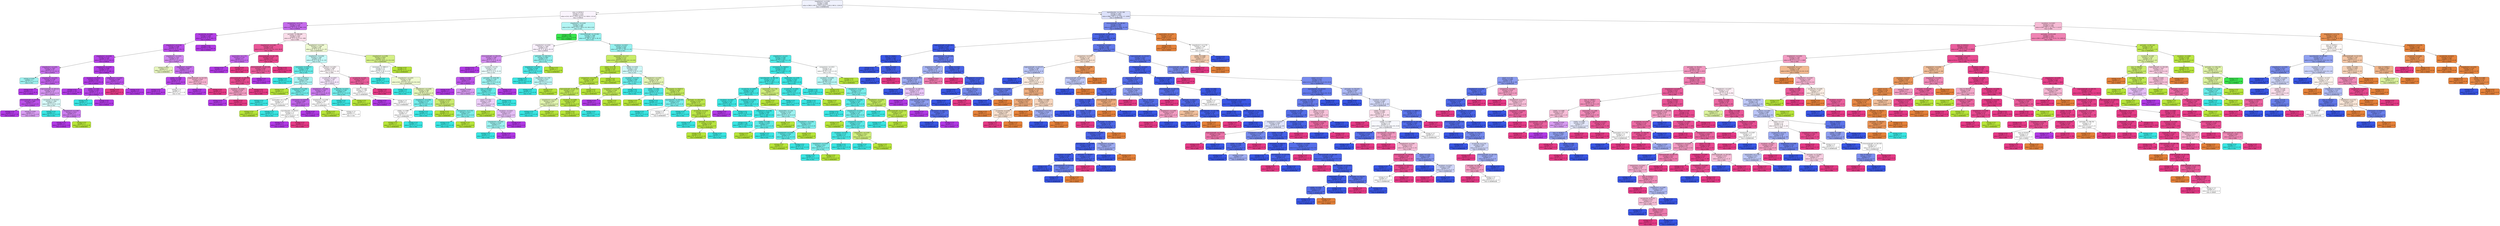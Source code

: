 digraph Tree {
node [shape=box, style="filled, rounded", color="black", fontname="helvetica"] ;
edge [fontname="helvetica"] ;
0 [label="shapefactor2 <= 0.001\nentropy = 2.658\nsamples = 4308\nvalue = [982.0, 697.0, 276.0, 839.0, 1742.0, 945.0, 1324.0]\nclass = DERMASON", fillcolor="#f0f2fd"] ;
1 [label="area <= 64556.5\nentropy = 2.032\nsamples = 1616\nvalue = [0.0, 427.0, 274.0, 827.0, 0.0, 928.0, 115.0]\nclass = HOROZ", fillcolor="#faf4fd"] ;
0 -> 1 [labeldistance=2.5, labelangle=45, headlabel="True"] ;
2 [label="compactness <= 0.741\nentropy = 1.116\nsamples = 728\nvalue = [0, 79, 0, 63, 0, 884, 115]\nclass = HOROZ", fillcolor="#c56bec"] ;
1 -> 2 ;
3 [label="eccentricity <= 0.863\nentropy = 0.205\nsamples = 564\nvalue = [0, 4, 0, 11, 0, 859, 7]\nclass = HOROZ", fillcolor="#b33ee6"] ;
2 -> 3 ;
4 [label="shapefactor3 <= 0.538\nentropy = 0.546\nsamples = 165\nvalue = [0, 4, 0, 11, 0, 236, 7]\nclass = HOROZ", fillcolor="#b84be7"] ;
3 -> 4 ;
5 [label="shapefactor1 <= 0.006\nentropy = 0.335\nsamples = 146\nvalue = [0, 1, 0, 8, 0, 214, 2]\nclass = HOROZ", fillcolor="#b543e6"] ;
4 -> 5 ;
6 [label="shapefactor2 <= 0.001\nentropy = 1.007\nsamples = 25\nvalue = [0, 1, 0, 7, 0, 30, 1]\nclass = HOROZ", fillcolor="#c771ec"] ;
5 -> 6 ;
7 [label="entropy = 0.918\nsamples = 2\nvalue = [0, 0, 0, 2, 0, 0, 1]\nclass = CALI", fillcolor="#9cf2f0"] ;
6 -> 7 ;
8 [label="shapefactor2 <= 0.001\nentropy = 0.758\nsamples = 23\nvalue = [0, 1, 0, 5, 0, 30, 0]\nclass = HOROZ", fillcolor="#c05fea"] ;
6 -> 8 ;
9 [label="entropy = 0.0\nsamples = 11\nvalue = [0, 0, 0, 0, 0, 18, 0]\nclass = HOROZ", fillcolor="#b139e5"] ;
8 -> 9 ;
10 [label="majoraxislength <= 383.613\nentropy = 1.135\nsamples = 12\nvalue = [0, 1, 0, 5, 0, 12, 0]\nclass = HOROZ", fillcolor="#d594f1"] ;
8 -> 10 ;
11 [label="minoraxislength <= 203.874\nentropy = 0.469\nsamples = 7\nvalue = [0, 0, 0, 1, 0, 9, 0]\nclass = HOROZ", fillcolor="#ba4fe8"] ;
10 -> 11 ;
12 [label="entropy = 0.0\nsamples = 5\nvalue = [0, 0, 0, 0, 0, 7, 0]\nclass = HOROZ", fillcolor="#b139e5"] ;
11 -> 12 ;
13 [label="entropy = 0.918\nsamples = 2\nvalue = [0, 0, 0, 1, 0, 2, 0]\nclass = HOROZ", fillcolor="#d89cf2"] ;
11 -> 13 ;
14 [label="convexarea <= 62130.5\nentropy = 1.406\nsamples = 5\nvalue = [0, 1, 0, 4, 0, 3, 0]\nclass = CALI", fillcolor="#d7faf9"] ;
10 -> 14 ;
15 [label="entropy = 0.0\nsamples = 2\nvalue = [0, 0, 0, 4, 0, 0, 0]\nclass = CALI", fillcolor="#39e5e2"] ;
14 -> 15 ;
16 [label="shapefactor4 <= 0.997\nentropy = 0.811\nsamples = 3\nvalue = [0, 1, 0, 0, 0, 3, 0]\nclass = HOROZ", fillcolor="#cb7bee"] ;
14 -> 16 ;
17 [label="entropy = 0.0\nsamples = 2\nvalue = [0, 0, 0, 0, 0, 3, 0]\nclass = HOROZ", fillcolor="#b139e5"] ;
16 -> 17 ;
18 [label="entropy = 0.0\nsamples = 1\nvalue = [0, 1, 0, 0, 0, 0, 0]\nclass = BARBUNYA", fillcolor="#b7e539"] ;
16 -> 18 ;
19 [label="shapefactor4 <= 0.997\nentropy = 0.096\nsamples = 121\nvalue = [0, 0, 0, 1, 0, 184, 1]\nclass = HOROZ", fillcolor="#b23be5"] ;
5 -> 19 ;
20 [label="roundness <= 0.834\nentropy = 0.051\nsamples = 116\nvalue = [0, 0, 0, 1, 0, 175, 0]\nclass = HOROZ", fillcolor="#b13ae5"] ;
19 -> 20 ;
21 [label="entropy = 0.0\nsamples = 103\nvalue = [0, 0, 0, 0, 0, 154, 0]\nclass = HOROZ", fillcolor="#b139e5"] ;
20 -> 21 ;
22 [label="solidity <= 0.981\nentropy = 0.267\nsamples = 13\nvalue = [0, 0, 0, 1, 0, 21, 0]\nclass = HOROZ", fillcolor="#b542e6"] ;
20 -> 22 ;
23 [label="entropy = 0.0\nsamples = 1\nvalue = [0, 0, 0, 1, 0, 0, 0]\nclass = CALI", fillcolor="#39e5e2"] ;
22 -> 23 ;
24 [label="entropy = 0.0\nsamples = 12\nvalue = [0, 0, 0, 0, 0, 21, 0]\nclass = HOROZ", fillcolor="#b139e5"] ;
22 -> 24 ;
25 [label="shapefactor1 <= 0.007\nentropy = 0.469\nsamples = 5\nvalue = [0, 0, 0, 0, 0, 9, 1]\nclass = HOROZ", fillcolor="#ba4fe8"] ;
19 -> 25 ;
26 [label="entropy = 0.0\nsamples = 1\nvalue = [0, 0, 0, 0, 0, 0, 1]\nclass = SIRA", fillcolor="#e53986"] ;
25 -> 26 ;
27 [label="entropy = 0.0\nsamples = 4\nvalue = [0, 0, 0, 0, 0, 9, 0]\nclass = HOROZ", fillcolor="#b139e5"] ;
25 -> 27 ;
28 [label="shapefactor2 <= 0.001\nentropy = 1.431\nsamples = 19\nvalue = [0, 3, 0, 3, 0, 22, 5]\nclass = HOROZ", fillcolor="#d087ef"] ;
4 -> 28 ;
29 [label="entropy = 0.971\nsamples = 2\nvalue = [0, 3, 0, 2, 0, 0, 0]\nclass = BARBUNYA", fillcolor="#e7f6bd"] ;
28 -> 29 ;
30 [label="shapefactor1 <= 0.007\nentropy = 0.889\nsamples = 17\nvalue = [0, 0, 0, 1, 0, 22, 5]\nclass = HOROZ", fillcolor="#c56dec"] ;
28 -> 30 ;
31 [label="solidity <= 0.989\nentropy = 0.286\nsamples = 12\nvalue = [0, 0, 0, 1, 0, 19, 0]\nclass = HOROZ", fillcolor="#b543e6"] ;
30 -> 31 ;
32 [label="entropy = 0.0\nsamples = 10\nvalue = [0, 0, 0, 0, 0, 18, 0]\nclass = HOROZ", fillcolor="#b139e5"] ;
31 -> 32 ;
33 [label="entropy = 1.0\nsamples = 2\nvalue = [0, 0, 0, 1, 0, 1, 0]\nclass = CALI", fillcolor="#ffffff"] ;
31 -> 33 ;
34 [label="majoraxislength <= 312.503\nentropy = 0.954\nsamples = 5\nvalue = [0, 0, 0, 0, 0, 3, 5]\nclass = SIRA", fillcolor="#f5b0cf"] ;
30 -> 34 ;
35 [label="entropy = 0.0\nsamples = 2\nvalue = [0, 0, 0, 0, 0, 3, 0]\nclass = HOROZ", fillcolor="#b139e5"] ;
34 -> 35 ;
36 [label="entropy = 0.0\nsamples = 3\nvalue = [0, 0, 0, 0, 0, 0, 5]\nclass = SIRA", fillcolor="#e53986"] ;
34 -> 36 ;
37 [label="entropy = 0.0\nsamples = 399\nvalue = [0, 0, 0, 0, 0, 623, 0]\nclass = HOROZ", fillcolor="#b139e5"] ;
3 -> 37 ;
38 [label="perimeter <= 896.686\nentropy = 1.833\nsamples = 164\nvalue = [0, 75, 0, 52, 0, 25, 108]\nclass = SIRA", fillcolor="#fadce9"] ;
2 -> 38 ;
39 [label="shapefactor4 <= 0.985\nentropy = 0.55\nsamples = 68\nvalue = [0.0, 0.0, 0.0, 0.0, 0.0, 14.0, 96.0]\nclass = SIRA", fillcolor="#e95698"] ;
38 -> 39 ;
40 [label="aspectration <= 1.775\nentropy = 0.722\nsamples = 6\nvalue = [0, 0, 0, 0, 0, 8, 2]\nclass = HOROZ", fillcolor="#c46aec"] ;
39 -> 40 ;
41 [label="entropy = 0.0\nsamples = 5\nvalue = [0, 0, 0, 0, 0, 8, 0]\nclass = HOROZ", fillcolor="#b139e5"] ;
40 -> 41 ;
42 [label="entropy = 0.0\nsamples = 1\nvalue = [0, 0, 0, 0, 0, 0, 2]\nclass = SIRA", fillcolor="#e53986"] ;
40 -> 42 ;
43 [label="minoraxislength <= 191.748\nentropy = 0.327\nsamples = 62\nvalue = [0, 0, 0, 0, 0, 6, 94]\nclass = SIRA", fillcolor="#e7468e"] ;
39 -> 43 ;
44 [label="minoraxislength <= 191.426\nentropy = 0.601\nsamples = 25\nvalue = [0, 0, 0, 0, 0, 6, 35]\nclass = SIRA", fillcolor="#e95b9b"] ;
43 -> 44 ;
45 [label="minoraxislength <= 185.078\nentropy = 0.398\nsamples = 24\nvalue = [0, 0, 0, 0, 0, 3, 35]\nclass = SIRA", fillcolor="#e74a90"] ;
44 -> 45 ;
46 [label="roundness <= 0.836\nentropy = 0.918\nsamples = 9\nvalue = [0, 0, 0, 0, 0, 3, 6]\nclass = SIRA", fillcolor="#f29cc2"] ;
45 -> 46 ;
47 [label="entropy = 0.0\nsamples = 3\nvalue = [0, 0, 0, 0, 0, 3, 0]\nclass = HOROZ", fillcolor="#b139e5"] ;
46 -> 47 ;
48 [label="entropy = 0.0\nsamples = 6\nvalue = [0, 0, 0, 0, 0, 0, 6]\nclass = SIRA", fillcolor="#e53986"] ;
46 -> 48 ;
49 [label="entropy = 0.0\nsamples = 15\nvalue = [0, 0, 0, 0, 0, 0, 29]\nclass = SIRA", fillcolor="#e53986"] ;
45 -> 49 ;
50 [label="entropy = 0.0\nsamples = 1\nvalue = [0, 0, 0, 0, 0, 3, 0]\nclass = HOROZ", fillcolor="#b139e5"] ;
44 -> 50 ;
51 [label="entropy = 0.0\nsamples = 37\nvalue = [0, 0, 0, 0, 0, 0, 59]\nclass = SIRA", fillcolor="#e53986"] ;
43 -> 51 ;
52 [label="shapefactor3 <= 0.589\nentropy = 1.598\nsamples = 96\nvalue = [0, 75, 0, 52, 0, 11, 12]\nclass = BARBUNYA", fillcolor="#eef9d1"] ;
38 -> 52 ;
53 [label="shapefactor1 <= 0.006\nentropy = 1.845\nsamples = 40\nvalue = [0, 8, 0, 26, 0, 11, 12]\nclass = CALI", fillcolor="#c1f7f6"] ;
52 -> 53 ;
54 [label="convexarea <= 63237.5\nentropy = 0.684\nsamples = 16\nvalue = [0, 4, 0, 18, 0, 0, 0]\nclass = CALI", fillcolor="#65ebe8"] ;
53 -> 54 ;
55 [label="entropy = 0.0\nsamples = 8\nvalue = [0, 0, 0, 11, 0, 0, 0]\nclass = CALI", fillcolor="#39e5e2"] ;
54 -> 55 ;
56 [label="area <= 62567.0\nentropy = 0.946\nsamples = 8\nvalue = [0, 4, 0, 7, 0, 0, 0]\nclass = CALI", fillcolor="#aaf4f3"] ;
54 -> 56 ;
57 [label="entropy = 0.0\nsamples = 1\nvalue = [0, 2, 0, 0, 0, 0, 0]\nclass = BARBUNYA", fillcolor="#b7e539"] ;
56 -> 57 ;
58 [label="shapefactor4 <= 0.992\nentropy = 0.764\nsamples = 7\nvalue = [0, 2, 0, 7, 0, 0, 0]\nclass = CALI", fillcolor="#72ecea"] ;
56 -> 58 ;
59 [label="entropy = 0.0\nsamples = 3\nvalue = [0, 0, 0, 5, 0, 0, 0]\nclass = CALI", fillcolor="#39e5e2"] ;
58 -> 59 ;
60 [label="aspectration <= 1.742\nentropy = 1.0\nsamples = 4\nvalue = [0, 2, 0, 2, 0, 0, 0]\nclass = BARBUNYA", fillcolor="#ffffff"] ;
58 -> 60 ;
61 [label="entropy = 0.0\nsamples = 2\nvalue = [0, 2, 0, 0, 0, 0, 0]\nclass = BARBUNYA", fillcolor="#b7e539"] ;
60 -> 61 ;
62 [label="entropy = 0.0\nsamples = 2\nvalue = [0, 0, 0, 2, 0, 0, 0]\nclass = CALI", fillcolor="#39e5e2"] ;
60 -> 62 ;
63 [label="roundness <= 0.852\nentropy = 1.899\nsamples = 24\nvalue = [0, 4, 0, 8, 0, 11, 12]\nclass = SIRA", fillcolor="#fef7fa"] ;
53 -> 63 ;
64 [label="eccentricity <= 0.827\nentropy = 1.742\nsamples = 17\nvalue = [0, 3, 0, 8, 0, 10, 2]\nclass = HOROZ", fillcolor="#f5e5fc"] ;
63 -> 64 ;
65 [label="shapefactor2 <= 0.001\nentropy = 1.292\nsamples = 12\nvalue = [0, 1, 0, 1, 0, 10, 2]\nclass = HOROZ", fillcolor="#cb7bee"] ;
64 -> 65 ;
66 [label="convexarea <= 57474.5\nentropy = 0.684\nsamples = 9\nvalue = [0, 0, 0, 0, 0, 9, 2]\nclass = HOROZ", fillcolor="#c265eb"] ;
65 -> 66 ;
67 [label="equivdiameter <= 264.81\nentropy = 1.0\nsamples = 4\nvalue = [0, 0, 0, 0, 0, 2, 2]\nclass = HOROZ", fillcolor="#ffffff"] ;
66 -> 67 ;
68 [label="entropy = 0.0\nsamples = 2\nvalue = [0, 0, 0, 0, 0, 2, 0]\nclass = HOROZ", fillcolor="#b139e5"] ;
67 -> 68 ;
69 [label="entropy = 0.0\nsamples = 2\nvalue = [0, 0, 0, 0, 0, 0, 2]\nclass = SIRA", fillcolor="#e53986"] ;
67 -> 69 ;
70 [label="entropy = 0.0\nsamples = 5\nvalue = [0, 0, 0, 0, 0, 7, 0]\nclass = HOROZ", fillcolor="#b139e5"] ;
66 -> 70 ;
71 [label="shapefactor1 <= 0.006\nentropy = 1.585\nsamples = 3\nvalue = [0, 1, 0, 1, 0, 1, 0]\nclass = BARBUNYA", fillcolor="#ffffff"] ;
65 -> 71 ;
72 [label="entropy = 0.0\nsamples = 1\nvalue = [0, 1, 0, 0, 0, 0, 0]\nclass = BARBUNYA", fillcolor="#b7e539"] ;
71 -> 72 ;
73 [label="entropy = 1.0\nsamples = 2\nvalue = [0, 0, 0, 1, 0, 1, 0]\nclass = CALI", fillcolor="#ffffff"] ;
71 -> 73 ;
74 [label="eccentricity <= 0.833\nentropy = 0.764\nsamples = 5\nvalue = [0, 2, 0, 7, 0, 0, 0]\nclass = CALI", fillcolor="#72ecea"] ;
64 -> 74 ;
75 [label="entropy = 0.0\nsamples = 4\nvalue = [0, 0, 0, 7, 0, 0, 0]\nclass = CALI", fillcolor="#39e5e2"] ;
74 -> 75 ;
76 [label="entropy = 0.0\nsamples = 1\nvalue = [0, 2, 0, 0, 0, 0, 0]\nclass = BARBUNYA", fillcolor="#b7e539"] ;
74 -> 76 ;
77 [label="eccentricity <= 0.81\nentropy = 0.817\nsamples = 7\nvalue = [0, 1, 0, 0, 0, 1, 10]\nclass = SIRA", fillcolor="#ea5d9c"] ;
63 -> 77 ;
78 [label="extent <= 0.681\nentropy = 1.585\nsamples = 3\nvalue = [0, 1, 0, 0, 0, 1, 1]\nclass = BARBUNYA", fillcolor="#ffffff"] ;
77 -> 78 ;
79 [label="entropy = 0.0\nsamples = 1\nvalue = [0, 0, 0, 0, 0, 1, 0]\nclass = HOROZ", fillcolor="#b139e5"] ;
78 -> 79 ;
80 [label="entropy = 1.0\nsamples = 2\nvalue = [0, 1, 0, 0, 0, 0, 1]\nclass = BARBUNYA", fillcolor="#ffffff"] ;
78 -> 80 ;
81 [label="entropy = 0.0\nsamples = 4\nvalue = [0, 0, 0, 0, 0, 0, 9]\nclass = SIRA", fillcolor="#e53986"] ;
77 -> 81 ;
82 [label="shapefactor4 <= 0.996\nentropy = 0.855\nsamples = 56\nvalue = [0.0, 67.0, 0.0, 26.0, 0.0, 0.0, 0.0]\nclass = BARBUNYA", fillcolor="#d3ef86"] ;
52 -> 82 ;
83 [label="convexarea <= 58812.5\nentropy = 1.0\nsamples = 35\nvalue = [0, 25, 0, 26, 0, 0, 0]\nclass = CALI", fillcolor="#f7fefe"] ;
82 -> 83 ;
84 [label="entropy = 0.0\nsamples = 5\nvalue = [0, 0, 0, 7, 0, 0, 0]\nclass = CALI", fillcolor="#39e5e2"] ;
83 -> 84 ;
85 [label="shapefactor2 <= 0.001\nentropy = 0.987\nsamples = 30\nvalue = [0.0, 25.0, 0.0, 19.0, 0.0, 0.0, 0.0]\nclass = BARBUNYA", fillcolor="#eef9cf"] ;
83 -> 85 ;
86 [label="entropy = 0.0\nsamples = 2\nvalue = [0, 0, 0, 3, 0, 0, 0]\nclass = CALI", fillcolor="#39e5e2"] ;
85 -> 86 ;
87 [label="shapefactor1 <= 0.006\nentropy = 0.965\nsamples = 28\nvalue = [0, 25, 0, 16, 0, 0, 0]\nclass = BARBUNYA", fillcolor="#e5f6b8"] ;
85 -> 87 ;
88 [label="shapefactor1 <= 0.006\nentropy = 0.779\nsamples = 11\nvalue = [0, 3, 0, 10, 0, 0, 0]\nclass = CALI", fillcolor="#74edeb"] ;
87 -> 88 ;
89 [label="solidity <= 0.989\nentropy = 1.0\nsamples = 5\nvalue = [0, 3, 0, 3, 0, 0, 0]\nclass = BARBUNYA", fillcolor="#ffffff"] ;
88 -> 89 ;
90 [label="entropy = 0.0\nsamples = 3\nvalue = [0, 3, 0, 0, 0, 0, 0]\nclass = BARBUNYA", fillcolor="#b7e539"] ;
89 -> 90 ;
91 [label="entropy = 0.0\nsamples = 2\nvalue = [0, 0, 0, 3, 0, 0, 0]\nclass = CALI", fillcolor="#39e5e2"] ;
89 -> 91 ;
92 [label="entropy = 0.0\nsamples = 6\nvalue = [0, 0, 0, 7, 0, 0, 0]\nclass = CALI", fillcolor="#39e5e2"] ;
88 -> 92 ;
93 [label="roundness <= 0.85\nentropy = 0.75\nsamples = 17\nvalue = [0, 22, 0, 6, 0, 0, 0]\nclass = BARBUNYA", fillcolor="#cbec6f"] ;
87 -> 93 ;
94 [label="entropy = 0.0\nsamples = 12\nvalue = [0, 20, 0, 0, 0, 0, 0]\nclass = BARBUNYA", fillcolor="#b7e539"] ;
93 -> 94 ;
95 [label="compactness <= 0.779\nentropy = 0.811\nsamples = 5\nvalue = [0, 2, 0, 6, 0, 0, 0]\nclass = CALI", fillcolor="#7beeec"] ;
93 -> 95 ;
96 [label="entropy = 0.0\nsamples = 3\nvalue = [0, 0, 0, 6, 0, 0, 0]\nclass = CALI", fillcolor="#39e5e2"] ;
95 -> 96 ;
97 [label="entropy = 0.0\nsamples = 2\nvalue = [0, 2, 0, 0, 0, 0, 0]\nclass = BARBUNYA", fillcolor="#b7e539"] ;
95 -> 97 ;
98 [label="entropy = 0.0\nsamples = 21\nvalue = [0, 42, 0, 0, 0, 0, 0]\nclass = BARBUNYA", fillcolor="#b7e539"] ;
82 -> 98 ;
99 [label="shapefactor1 <= 0.004\nentropy = 1.591\nsamples = 888\nvalue = [0.0, 348.0, 274.0, 764.0, 0.0, 44.0, 0.0]\nclass = CALI", fillcolor="#b3f5f4"] ;
1 -> 99 ;
100 [label="entropy = 0.0\nsamples = 168\nvalue = [0, 0, 274, 0, 0, 0, 0]\nclass = BOMBAY", fillcolor="#39e54d"] ;
99 -> 100 ;
101 [label="minoraxislength <= 219.863\nentropy = 1.096\nsamples = 720\nvalue = [0, 348, 0, 764, 0, 44, 0]\nclass = CALI", fillcolor="#99f2f0"] ;
99 -> 101 ;
102 [label="shapefactor2 <= 0.001\nentropy = 1.409\nsamples = 54\nvalue = [0, 11, 0, 38, 0, 42, 0]\nclass = HOROZ", fillcolor="#f9f0fd"] ;
101 -> 102 ;
103 [label="minoraxislength <= 208.474\nentropy = 1.046\nsamples = 39\nvalue = [0, 2, 0, 17, 0, 42, 0]\nclass = HOROZ", fillcolor="#d38ef0"] ;
102 -> 103 ;
104 [label="entropy = 0.0\nsamples = 17\nvalue = [0, 0, 0, 0, 0, 27, 0]\nclass = HOROZ", fillcolor="#b139e5"] ;
103 -> 104 ;
105 [label="roundness <= 0.78\nentropy = 1.261\nsamples = 22\nvalue = [0, 2, 0, 17, 0, 15, 0]\nclass = CALI", fillcolor="#eafcfc"] ;
103 -> 105 ;
106 [label="solidity <= 0.981\nentropy = 0.544\nsamples = 5\nvalue = [0, 1, 0, 0, 0, 7, 0]\nclass = HOROZ", fillcolor="#bc55e9"] ;
105 -> 106 ;
107 [label="entropy = 0.0\nsamples = 3\nvalue = [0, 0, 0, 0, 0, 5, 0]\nclass = HOROZ", fillcolor="#b139e5"] ;
106 -> 107 ;
108 [label="entropy = 0.918\nsamples = 2\nvalue = [0, 1, 0, 0, 0, 2, 0]\nclass = HOROZ", fillcolor="#d89cf2"] ;
106 -> 108 ;
109 [label="perimeter <= 1070.385\nentropy = 1.105\nsamples = 17\nvalue = [0, 1, 0, 17, 0, 8, 0]\nclass = CALI", fillcolor="#9cf2f0"] ;
105 -> 109 ;
110 [label="area <= 68319.5\nentropy = 0.857\nsamples = 15\nvalue = [0, 1, 0, 17, 0, 3, 0]\nclass = CALI", fillcolor="#65ebe8"] ;
109 -> 110 ;
111 [label="extent <= 0.761\nentropy = 1.459\nsamples = 5\nvalue = [0, 1, 0, 2, 0, 3, 0]\nclass = HOROZ", fillcolor="#eccef8"] ;
110 -> 111 ;
112 [label="entropy = 0.0\nsamples = 1\nvalue = [0, 1, 0, 0, 0, 0, 0]\nclass = BARBUNYA", fillcolor="#b7e539"] ;
111 -> 112 ;
113 [label="roundness <= 0.823\nentropy = 0.971\nsamples = 4\nvalue = [0, 0, 0, 2, 0, 3, 0]\nclass = HOROZ", fillcolor="#e5bdf6"] ;
111 -> 113 ;
114 [label="shapefactor2 <= 0.001\nentropy = 0.918\nsamples = 3\nvalue = [0, 0, 0, 2, 0, 1, 0]\nclass = CALI", fillcolor="#9cf2f0"] ;
113 -> 114 ;
115 [label="entropy = 0.0\nsamples = 2\nvalue = [0, 0, 0, 2, 0, 0, 0]\nclass = CALI", fillcolor="#39e5e2"] ;
114 -> 115 ;
116 [label="entropy = 0.0\nsamples = 1\nvalue = [0, 0, 0, 0, 0, 1, 0]\nclass = HOROZ", fillcolor="#b139e5"] ;
114 -> 116 ;
117 [label="entropy = 0.0\nsamples = 1\nvalue = [0, 0, 0, 0, 0, 2, 0]\nclass = HOROZ", fillcolor="#b139e5"] ;
113 -> 117 ;
118 [label="entropy = 0.0\nsamples = 10\nvalue = [0, 0, 0, 15, 0, 0, 0]\nclass = CALI", fillcolor="#39e5e2"] ;
110 -> 118 ;
119 [label="entropy = 0.0\nsamples = 2\nvalue = [0, 0, 0, 0, 0, 5, 0]\nclass = HOROZ", fillcolor="#b139e5"] ;
109 -> 119 ;
120 [label="perimeter <= 1047.812\nentropy = 0.881\nsamples = 15\nvalue = [0, 9, 0, 21, 0, 0, 0]\nclass = CALI", fillcolor="#8ef0ee"] ;
102 -> 120 ;
121 [label="shapefactor2 <= 0.001\nentropy = 0.426\nsamples = 12\nvalue = [0, 2, 0, 21, 0, 0, 0]\nclass = CALI", fillcolor="#4ce7e5"] ;
120 -> 121 ;
122 [label="entropy = 0.0\nsamples = 9\nvalue = [0, 0, 0, 18, 0, 0, 0]\nclass = CALI", fillcolor="#39e5e2"] ;
121 -> 122 ;
123 [label="aspectration <= 1.787\nentropy = 0.971\nsamples = 3\nvalue = [0, 2, 0, 3, 0, 0, 0]\nclass = CALI", fillcolor="#bdf6f5"] ;
121 -> 123 ;
124 [label="entropy = 0.0\nsamples = 2\nvalue = [0, 0, 0, 3, 0, 0, 0]\nclass = CALI", fillcolor="#39e5e2"] ;
123 -> 124 ;
125 [label="entropy = 0.0\nsamples = 1\nvalue = [0, 2, 0, 0, 0, 0, 0]\nclass = BARBUNYA", fillcolor="#b7e539"] ;
123 -> 125 ;
126 [label="entropy = 0.0\nsamples = 3\nvalue = [0, 7, 0, 0, 0, 0, 0]\nclass = BARBUNYA", fillcolor="#b7e539"] ;
120 -> 126 ;
127 [label="roundness <= 0.817\nentropy = 0.919\nsamples = 666\nvalue = [0, 337, 0, 726, 0, 2, 0]\nclass = CALI", fillcolor="#95f1f0"] ;
101 -> 127 ;
128 [label="aspectration <= 1.717\nentropy = 0.717\nsamples = 210\nvalue = [0.0, 262.0, 0.0, 59.0, 0.0, 1.0, 0.0]\nclass = BARBUNYA", fillcolor="#c7eb66"] ;
127 -> 128 ;
129 [label="extent <= 0.736\nentropy = 0.129\nsamples = 150\nvalue = [0, 221, 0, 4, 0, 0, 0]\nclass = BARBUNYA", fillcolor="#b8e53d"] ;
128 -> 129 ;
130 [label="compactness <= 0.785\nentropy = 0.284\nsamples = 54\nvalue = [0, 77, 0, 4, 0, 0, 0]\nclass = BARBUNYA", fillcolor="#bbe643"] ;
129 -> 130 ;
131 [label="majoraxislength <= 387.165\nentropy = 0.555\nsamples = 22\nvalue = [0, 27, 0, 4, 0, 0, 0]\nclass = BARBUNYA", fillcolor="#c2e956"] ;
130 -> 131 ;
132 [label="shapefactor4 <= 0.99\nentropy = 0.954\nsamples = 7\nvalue = [0, 5, 0, 3, 0, 0, 0]\nclass = BARBUNYA", fillcolor="#e2f5b0"] ;
131 -> 132 ;
133 [label="entropy = 0.0\nsamples = 2\nvalue = [0, 0, 0, 3, 0, 0, 0]\nclass = CALI", fillcolor="#39e5e2"] ;
132 -> 133 ;
134 [label="entropy = 0.0\nsamples = 5\nvalue = [0, 5, 0, 0, 0, 0, 0]\nclass = BARBUNYA", fillcolor="#b7e539"] ;
132 -> 134 ;
135 [label="roundness <= 0.806\nentropy = 0.258\nsamples = 15\nvalue = [0, 22, 0, 1, 0, 0, 0]\nclass = BARBUNYA", fillcolor="#bae642"] ;
131 -> 135 ;
136 [label="entropy = 0.0\nsamples = 14\nvalue = [0, 22, 0, 0, 0, 0, 0]\nclass = BARBUNYA", fillcolor="#b7e539"] ;
135 -> 136 ;
137 [label="entropy = 0.0\nsamples = 1\nvalue = [0, 0, 0, 1, 0, 0, 0]\nclass = CALI", fillcolor="#39e5e2"] ;
135 -> 137 ;
138 [label="entropy = 0.0\nsamples = 32\nvalue = [0, 50, 0, 0, 0, 0, 0]\nclass = BARBUNYA", fillcolor="#b7e539"] ;
130 -> 138 ;
139 [label="entropy = 0.0\nsamples = 96\nvalue = [0, 144, 0, 0, 0, 0, 0]\nclass = BARBUNYA", fillcolor="#b7e539"] ;
129 -> 139 ;
140 [label="solidity <= 0.979\nentropy = 1.057\nsamples = 60\nvalue = [0, 41, 0, 55, 0, 1, 0]\nclass = CALI", fillcolor="#cef8f8"] ;
128 -> 140 ;
141 [label="roundness <= 0.763\nentropy = 0.806\nsamples = 24\nvalue = [0, 7, 0, 34, 0, 1, 0]\nclass = CALI", fillcolor="#66ebe9"] ;
140 -> 141 ;
142 [label="shapefactor4 <= 0.974\nentropy = 0.544\nsamples = 6\nvalue = [0, 7, 0, 0, 0, 1, 0]\nclass = BARBUNYA", fillcolor="#c1e955"] ;
141 -> 142 ;
143 [label="entropy = 0.0\nsamples = 1\nvalue = [0, 0, 0, 0, 0, 1, 0]\nclass = HOROZ", fillcolor="#b139e5"] ;
142 -> 143 ;
144 [label="entropy = 0.0\nsamples = 5\nvalue = [0, 7, 0, 0, 0, 0, 0]\nclass = BARBUNYA", fillcolor="#b7e539"] ;
142 -> 144 ;
145 [label="entropy = 0.0\nsamples = 18\nvalue = [0, 0, 0, 34, 0, 0, 0]\nclass = CALI", fillcolor="#39e5e2"] ;
141 -> 145 ;
146 [label="shapefactor2 <= 0.001\nentropy = 0.959\nsamples = 36\nvalue = [0, 34, 0, 21, 0, 0, 0]\nclass = BARBUNYA", fillcolor="#e3f5b3"] ;
140 -> 146 ;
147 [label="solidity <= 0.981\nentropy = 0.523\nsamples = 10\nvalue = [0, 2, 0, 15, 0, 0, 0]\nclass = CALI", fillcolor="#53e8e6"] ;
146 -> 147 ;
148 [label="entropy = 0.0\nsamples = 2\nvalue = [0, 2, 0, 0, 0, 0, 0]\nclass = BARBUNYA", fillcolor="#b7e539"] ;
147 -> 148 ;
149 [label="entropy = 0.0\nsamples = 8\nvalue = [0, 0, 0, 15, 0, 0, 0]\nclass = CALI", fillcolor="#39e5e2"] ;
147 -> 149 ;
150 [label="convexarea <= 70307.0\nentropy = 0.629\nsamples = 26\nvalue = [0, 32, 0, 6, 0, 0, 0]\nclass = BARBUNYA", fillcolor="#c4ea5e"] ;
146 -> 150 ;
151 [label="equivdiameter <= 293.091\nentropy = 0.811\nsamples = 4\nvalue = [0, 1, 0, 3, 0, 0, 0]\nclass = CALI", fillcolor="#7beeec"] ;
150 -> 151 ;
152 [label="entropy = 0.0\nsamples = 2\nvalue = [0, 0, 0, 2, 0, 0, 0]\nclass = CALI", fillcolor="#39e5e2"] ;
151 -> 152 ;
153 [label="entropy = 1.0\nsamples = 2\nvalue = [0, 1, 0, 1, 0, 0, 0]\nclass = BARBUNYA", fillcolor="#ffffff"] ;
151 -> 153 ;
154 [label="perimeter <= 1057.965\nentropy = 0.431\nsamples = 22\nvalue = [0, 31, 0, 3, 0, 0, 0]\nclass = BARBUNYA", fillcolor="#bee84c"] ;
150 -> 154 ;
155 [label="entropy = 0.0\nsamples = 1\nvalue = [0, 0, 0, 1, 0, 0, 0]\nclass = CALI", fillcolor="#39e5e2"] ;
154 -> 155 ;
156 [label="eccentricity <= 0.814\nentropy = 0.33\nsamples = 21\nvalue = [0, 31, 0, 2, 0, 0, 0]\nclass = BARBUNYA", fillcolor="#bce746"] ;
154 -> 156 ;
157 [label="entropy = 0.0\nsamples = 1\nvalue = [0, 0, 0, 1, 0, 0, 0]\nclass = CALI", fillcolor="#39e5e2"] ;
156 -> 157 ;
158 [label="perimeter <= 1171.336\nentropy = 0.201\nsamples = 20\nvalue = [0, 31, 0, 1, 0, 0, 0]\nclass = BARBUNYA", fillcolor="#b9e63f"] ;
156 -> 158 ;
159 [label="entropy = 0.0\nsamples = 19\nvalue = [0, 31, 0, 0, 0, 0, 0]\nclass = BARBUNYA", fillcolor="#b7e539"] ;
158 -> 159 ;
160 [label="entropy = 0.0\nsamples = 1\nvalue = [0, 0, 0, 1, 0, 0, 0]\nclass = CALI", fillcolor="#39e5e2"] ;
158 -> 160 ;
161 [label="shapefactor3 <= 0.61\nentropy = 0.487\nsamples = 456\nvalue = [0, 75, 0, 667, 0, 1, 0]\nclass = CALI", fillcolor="#50e8e5"] ;
127 -> 161 ;
162 [label="convexarea <= 76204.0\nentropy = 0.165\nsamples = 376\nvalue = [0, 13, 0, 604, 0, 1, 0]\nclass = CALI", fillcolor="#3ee6e3"] ;
161 -> 162 ;
163 [label="equivdiameter <= 309.364\nentropy = 0.274\nsamples = 169\nvalue = [0, 11, 0, 266, 0, 1, 0]\nclass = CALI", fillcolor="#42e6e3"] ;
162 -> 163 ;
164 [label="eccentricity <= 0.804\nentropy = 0.225\nsamples = 166\nvalue = [0, 8, 0, 265, 0, 1, 0]\nclass = CALI", fillcolor="#40e6e3"] ;
163 -> 164 ;
165 [label="roundness <= 0.827\nentropy = 0.115\nsamples = 39\nvalue = [0, 0, 0, 64, 0, 1, 0]\nclass = CALI", fillcolor="#3ce5e2"] ;
164 -> 165 ;
166 [label="entropy = 0.0\nsamples = 1\nvalue = [0, 0, 0, 0, 0, 1, 0]\nclass = HOROZ", fillcolor="#b139e5"] ;
165 -> 166 ;
167 [label="entropy = 0.0\nsamples = 38\nvalue = [0, 0, 0, 64, 0, 0, 0]\nclass = CALI", fillcolor="#39e5e2"] ;
165 -> 167 ;
168 [label="shapefactor4 <= 0.995\nentropy = 0.234\nsamples = 127\nvalue = [0, 8, 0, 201, 0, 0, 0]\nclass = CALI", fillcolor="#41e6e3"] ;
164 -> 168 ;
169 [label="shapefactor3 <= 0.586\nentropy = 0.084\nsamples = 115\nvalue = [0, 2, 0, 189, 0, 0, 0]\nclass = CALI", fillcolor="#3be5e2"] ;
168 -> 169 ;
170 [label="entropy = 0.0\nsamples = 108\nvalue = [0, 0, 0, 178, 0, 0, 0]\nclass = CALI", fillcolor="#39e5e2"] ;
169 -> 170 ;
171 [label="solidity <= 0.985\nentropy = 0.619\nsamples = 7\nvalue = [0, 2, 0, 11, 0, 0, 0]\nclass = CALI", fillcolor="#5deae7"] ;
169 -> 171 ;
172 [label="entropy = 0.0\nsamples = 1\nvalue = [0, 2, 0, 0, 0, 0, 0]\nclass = BARBUNYA", fillcolor="#b7e539"] ;
171 -> 172 ;
173 [label="entropy = 0.0\nsamples = 6\nvalue = [0, 0, 0, 11, 0, 0, 0]\nclass = CALI", fillcolor="#39e5e2"] ;
171 -> 173 ;
174 [label="aspectration <= 1.69\nentropy = 0.918\nsamples = 12\nvalue = [0, 6, 0, 12, 0, 0, 0]\nclass = CALI", fillcolor="#9cf2f0"] ;
168 -> 174 ;
175 [label="entropy = 0.0\nsamples = 1\nvalue = [0, 2, 0, 0, 0, 0, 0]\nclass = BARBUNYA", fillcolor="#b7e539"] ;
174 -> 175 ;
176 [label="shapefactor1 <= 0.006\nentropy = 0.811\nsamples = 11\nvalue = [0, 4, 0, 12, 0, 0, 0]\nclass = CALI", fillcolor="#7beeec"] ;
174 -> 176 ;
177 [label="shapefactor4 <= 0.995\nentropy = 0.592\nsamples = 9\nvalue = [0, 2, 0, 12, 0, 0, 0]\nclass = CALI", fillcolor="#5ae9e7"] ;
176 -> 177 ;
178 [label="entropy = 0.0\nsamples = 1\nvalue = [0, 2, 0, 0, 0, 0, 0]\nclass = BARBUNYA", fillcolor="#b7e539"] ;
177 -> 178 ;
179 [label="entropy = 0.0\nsamples = 8\nvalue = [0, 0, 0, 12, 0, 0, 0]\nclass = CALI", fillcolor="#39e5e2"] ;
177 -> 179 ;
180 [label="entropy = 0.0\nsamples = 2\nvalue = [0, 2, 0, 0, 0, 0, 0]\nclass = BARBUNYA", fillcolor="#b7e539"] ;
176 -> 180 ;
181 [label="aspectration <= 1.749\nentropy = 0.811\nsamples = 3\nvalue = [0, 3, 0, 1, 0, 0, 0]\nclass = BARBUNYA", fillcolor="#cfee7b"] ;
163 -> 181 ;
182 [label="entropy = 0.0\nsamples = 2\nvalue = [0, 3, 0, 0, 0, 0, 0]\nclass = BARBUNYA", fillcolor="#b7e539"] ;
181 -> 182 ;
183 [label="entropy = 0.0\nsamples = 1\nvalue = [0, 0, 0, 1, 0, 0, 0]\nclass = CALI", fillcolor="#39e5e2"] ;
181 -> 183 ;
184 [label="aspectration <= 1.678\nentropy = 0.052\nsamples = 207\nvalue = [0, 2, 0, 338, 0, 0, 0]\nclass = CALI", fillcolor="#3ae5e2"] ;
162 -> 184 ;
185 [label="eccentricity <= 0.802\nentropy = 0.262\nsamples = 26\nvalue = [0, 2, 0, 43, 0, 0, 0]\nclass = CALI", fillcolor="#42e6e3"] ;
184 -> 185 ;
186 [label="entropy = 0.0\nsamples = 25\nvalue = [0, 0, 0, 43, 0, 0, 0]\nclass = CALI", fillcolor="#39e5e2"] ;
185 -> 186 ;
187 [label="entropy = 0.0\nsamples = 1\nvalue = [0, 2, 0, 0, 0, 0, 0]\nclass = BARBUNYA", fillcolor="#b7e539"] ;
185 -> 187 ;
188 [label="entropy = 0.0\nsamples = 181\nvalue = [0, 0, 0, 295, 0, 0, 0]\nclass = CALI", fillcolor="#39e5e2"] ;
184 -> 188 ;
189 [label="compactness <= 0.811\nentropy = 1.0\nsamples = 80\nvalue = [0, 62, 0, 63, 0, 0, 0]\nclass = CALI", fillcolor="#fcffff"] ;
161 -> 189 ;
190 [label="roundness <= 0.844\nentropy = 0.96\nsamples = 67\nvalue = [0, 39, 0, 63, 0, 0, 0]\nclass = CALI", fillcolor="#b4f5f4"] ;
189 -> 190 ;
191 [label="entropy = 0.0\nsamples = 14\nvalue = [0, 19, 0, 0, 0, 0, 0]\nclass = BARBUNYA", fillcolor="#b7e539"] ;
190 -> 191 ;
192 [label="shapefactor4 <= 0.996\nentropy = 0.797\nsamples = 53\nvalue = [0, 20, 0, 63, 0, 0, 0]\nclass = CALI", fillcolor="#78edeb"] ;
190 -> 192 ;
193 [label="shapefactor4 <= 0.992\nentropy = 0.554\nsamples = 44\nvalue = [0, 9, 0, 61, 0, 0, 0]\nclass = CALI", fillcolor="#56e9e6"] ;
192 -> 193 ;
194 [label="entropy = 0.0\nsamples = 18\nvalue = [0, 0, 0, 29, 0, 0, 0]\nclass = CALI", fillcolor="#39e5e2"] ;
193 -> 194 ;
195 [label="shapefactor4 <= 0.992\nentropy = 0.759\nsamples = 26\nvalue = [0, 9, 0, 32, 0, 0, 0]\nclass = CALI", fillcolor="#71ecea"] ;
193 -> 195 ;
196 [label="entropy = 0.0\nsamples = 1\nvalue = [0, 4, 0, 0, 0, 0, 0]\nclass = BARBUNYA", fillcolor="#b7e539"] ;
195 -> 196 ;
197 [label="compactness <= 0.81\nentropy = 0.571\nsamples = 25\nvalue = [0, 5, 0, 32, 0, 0, 0]\nclass = CALI", fillcolor="#58e9e7"] ;
195 -> 197 ;
198 [label="roundness <= 0.871\nentropy = 0.33\nsamples = 21\nvalue = [0, 2, 0, 31, 0, 0, 0]\nclass = CALI", fillcolor="#46e7e4"] ;
197 -> 198 ;
199 [label="shapefactor3 <= 0.624\nentropy = 0.811\nsamples = 7\nvalue = [0, 2, 0, 6, 0, 0, 0]\nclass = CALI", fillcolor="#7beeec"] ;
198 -> 199 ;
200 [label="entropy = 0.0\nsamples = 5\nvalue = [0, 0, 0, 6, 0, 0, 0]\nclass = CALI", fillcolor="#39e5e2"] ;
199 -> 200 ;
201 [label="entropy = 0.0\nsamples = 2\nvalue = [0, 2, 0, 0, 0, 0, 0]\nclass = BARBUNYA", fillcolor="#b7e539"] ;
199 -> 201 ;
202 [label="entropy = 0.0\nsamples = 14\nvalue = [0, 0, 0, 25, 0, 0, 0]\nclass = CALI", fillcolor="#39e5e2"] ;
198 -> 202 ;
203 [label="shapefactor1 <= 0.005\nentropy = 0.811\nsamples = 4\nvalue = [0, 3, 0, 1, 0, 0, 0]\nclass = BARBUNYA", fillcolor="#cfee7b"] ;
197 -> 203 ;
204 [label="entropy = 0.0\nsamples = 1\nvalue = [0, 0, 0, 1, 0, 0, 0]\nclass = CALI", fillcolor="#39e5e2"] ;
203 -> 204 ;
205 [label="entropy = 0.0\nsamples = 3\nvalue = [0, 3, 0, 0, 0, 0, 0]\nclass = BARBUNYA", fillcolor="#b7e539"] ;
203 -> 205 ;
206 [label="shapefactor1 <= 0.005\nentropy = 0.619\nsamples = 9\nvalue = [0, 11, 0, 2, 0, 0, 0]\nclass = BARBUNYA", fillcolor="#c4ea5d"] ;
192 -> 206 ;
207 [label="entropy = 0.0\nsamples = 1\nvalue = [0, 0, 0, 1, 0, 0, 0]\nclass = CALI", fillcolor="#39e5e2"] ;
206 -> 207 ;
208 [label="minoraxislength <= 232.787\nentropy = 0.414\nsamples = 8\nvalue = [0, 11, 0, 1, 0, 0, 0]\nclass = BARBUNYA", fillcolor="#bee74b"] ;
206 -> 208 ;
209 [label="entropy = 0.0\nsamples = 1\nvalue = [0, 0, 0, 1, 0, 0, 0]\nclass = CALI", fillcolor="#39e5e2"] ;
208 -> 209 ;
210 [label="entropy = 0.0\nsamples = 7\nvalue = [0, 11, 0, 0, 0, 0, 0]\nclass = BARBUNYA", fillcolor="#b7e539"] ;
208 -> 210 ;
211 [label="entropy = 0.0\nsamples = 13\nvalue = [0, 23, 0, 0, 0, 0, 0]\nclass = BARBUNYA", fillcolor="#b7e539"] ;
189 -> 211 ;
212 [label="equivdiameter <= 221.368\nentropy = 1.847\nsamples = 2692\nvalue = [982, 270, 2, 12, 1742, 17, 1209]\nclass = DERMASON", fillcolor="#dce1fa"] ;
0 -> 212 [labeldistance=2.5, labelangle=-45, headlabel="False"] ;
213 [label="minoraxislength <= 186.967\nentropy = 0.993\nsamples = 1303\nvalue = [401, 0, 0, 0, 1589, 10, 92]\nclass = DERMASON", fillcolor="#7488ed"] ;
212 -> 213 ;
214 [label="minoraxislength <= 168.258\nentropy = 0.518\nsamples = 1081\nvalue = [46, 0, 0, 0, 1584, 10, 89]\nclass = DERMASON", fillcolor="#4b65e7"] ;
213 -> 214 ;
215 [label="majoraxislength <= 265.402\nentropy = 0.146\nsamples = 633\nvalue = [0, 0, 0, 0, 1002, 10, 8]\nclass = DERMASON", fillcolor="#3d59e5"] ;
214 -> 215 ;
216 [label="area <= 33668.5\nentropy = 0.012\nsamples = 588\nvalue = [0, 0, 0, 0, 932, 0, 1]\nclass = DERMASON", fillcolor="#3956e5"] ;
215 -> 216 ;
217 [label="entropy = 0.0\nsamples = 575\nvalue = [0, 0, 0, 0, 915, 0, 0]\nclass = DERMASON", fillcolor="#3956e5"] ;
216 -> 217 ;
218 [label="extent <= 0.805\nentropy = 0.31\nsamples = 13\nvalue = [0, 0, 0, 0, 17, 0, 1]\nclass = DERMASON", fillcolor="#4560e7"] ;
216 -> 218 ;
219 [label="entropy = 0.0\nsamples = 12\nvalue = [0, 0, 0, 0, 17, 0, 0]\nclass = DERMASON", fillcolor="#3956e5"] ;
218 -> 219 ;
220 [label="entropy = 0.0\nsamples = 1\nvalue = [0, 0, 0, 0, 0, 0, 1]\nclass = SIRA", fillcolor="#e53986"] ;
218 -> 220 ;
221 [label="minoraxislength <= 164.009\nentropy = 0.904\nsamples = 45\nvalue = [0, 0, 0, 0, 70, 10, 7]\nclass = DERMASON", fillcolor="#657beb"] ;
215 -> 221 ;
222 [label="shapefactor3 <= 0.603\nentropy = 1.258\nsamples = 21\nvalue = [0, 0, 0, 0, 21, 10, 3]\nclass = DERMASON", fillcolor="#a4b2f3"] ;
221 -> 222 ;
223 [label="majoraxislength <= 272.464\nentropy = 0.918\nsamples = 19\nvalue = [0, 0, 0, 0, 20, 10, 0]\nclass = DERMASON", fillcolor="#9caaf2"] ;
222 -> 223 ;
224 [label="entropy = 0.0\nsamples = 8\nvalue = [0, 0, 0, 0, 13, 0, 0]\nclass = DERMASON", fillcolor="#3956e5"] ;
223 -> 224 ;
225 [label="equivdiameter <= 209.795\nentropy = 0.977\nsamples = 11\nvalue = [0, 0, 0, 0, 7, 10, 0]\nclass = HOROZ", fillcolor="#e8c4f7"] ;
223 -> 225 ;
226 [label="entropy = 0.0\nsamples = 5\nvalue = [0, 0, 0, 0, 0, 7, 0]\nclass = HOROZ", fillcolor="#b139e5"] ;
225 -> 226 ;
227 [label="majoraxislength <= 273.283\nentropy = 0.881\nsamples = 6\nvalue = [0, 0, 0, 0, 7, 3, 0]\nclass = DERMASON", fillcolor="#8e9ef0"] ;
225 -> 227 ;
228 [label="entropy = 0.0\nsamples = 1\nvalue = [0, 0, 0, 0, 0, 2, 0]\nclass = HOROZ", fillcolor="#b139e5"] ;
227 -> 228 ;
229 [label="convexarea <= 38031.0\nentropy = 0.544\nsamples = 5\nvalue = [0, 0, 0, 0, 7, 1, 0]\nclass = DERMASON", fillcolor="#556ee9"] ;
227 -> 229 ;
230 [label="entropy = 0.0\nsamples = 4\nvalue = [0, 0, 0, 0, 7, 0, 0]\nclass = DERMASON", fillcolor="#3956e5"] ;
229 -> 230 ;
231 [label="entropy = 0.0\nsamples = 1\nvalue = [0, 0, 0, 0, 0, 1, 0]\nclass = HOROZ", fillcolor="#b139e5"] ;
229 -> 231 ;
232 [label="entropy = 0.811\nsamples = 2\nvalue = [0, 0, 0, 0, 1, 0, 3]\nclass = SIRA", fillcolor="#ee7bae"] ;
222 -> 232 ;
233 [label="solidity <= 0.975\nentropy = 0.386\nsamples = 24\nvalue = [0, 0, 0, 0, 49, 0, 4]\nclass = DERMASON", fillcolor="#4964e7"] ;
221 -> 233 ;
234 [label="entropy = 0.0\nsamples = 1\nvalue = [0, 0, 0, 0, 0, 0, 1]\nclass = SIRA", fillcolor="#e53986"] ;
233 -> 234 ;
235 [label="shapefactor3 <= 0.619\nentropy = 0.318\nsamples = 23\nvalue = [0, 0, 0, 0, 49, 0, 3]\nclass = DERMASON", fillcolor="#4560e7"] ;
233 -> 235 ;
236 [label="entropy = 0.0\nsamples = 17\nvalue = [0, 0, 0, 0, 39, 0, 0]\nclass = DERMASON", fillcolor="#3956e5"] ;
235 -> 236 ;
237 [label="area <= 35171.5\nentropy = 0.779\nsamples = 6\nvalue = [0, 0, 0, 0, 10, 0, 3]\nclass = DERMASON", fillcolor="#7489ed"] ;
235 -> 237 ;
238 [label="entropy = 0.0\nsamples = 5\nvalue = [0, 0, 0, 0, 10, 0, 0]\nclass = DERMASON", fillcolor="#3956e5"] ;
237 -> 238 ;
239 [label="entropy = 0.0\nsamples = 1\nvalue = [0, 0, 0, 0, 0, 0, 3]\nclass = SIRA", fillcolor="#e53986"] ;
237 -> 239 ;
240 [label="eccentricity <= 0.657\nentropy = 0.847\nsamples = 448\nvalue = [46, 0, 0, 0, 582, 0, 81]\nclass = DERMASON", fillcolor="#6178ea"] ;
214 -> 240 ;
241 [label="compactness <= 0.891\nentropy = 1.211\nsamples = 45\nvalue = [35, 0, 0, 0, 26, 0, 3]\nclass = SEKER", fillcolor="#f9e1d0"] ;
240 -> 241 ;
242 [label="majoraxislength <= 229.473\nentropy = 1.269\nsamples = 28\nvalue = [14, 0, 0, 0, 23, 0, 3]\nclass = DERMASON", fillcolor="#bac5f6"] ;
241 -> 242 ;
243 [label="entropy = 0.0\nsamples = 8\nvalue = [0, 0, 0, 0, 12, 0, 0]\nclass = DERMASON", fillcolor="#3956e5"] ;
242 -> 243 ;
244 [label="roundness <= 0.922\nentropy = 1.375\nsamples = 20\nvalue = [14, 0, 0, 0, 11, 0, 3]\nclass = SEKER", fillcolor="#fae9dc"] ;
242 -> 244 ;
245 [label="shapefactor4 <= 0.998\nentropy = 0.684\nsamples = 6\nvalue = [2, 0, 0, 0, 9, 0, 0]\nclass = DERMASON", fillcolor="#657ceb"] ;
244 -> 245 ;
246 [label="entropy = 0.0\nsamples = 4\nvalue = [0, 0, 0, 0, 9, 0, 0]\nclass = DERMASON", fillcolor="#3956e5"] ;
245 -> 246 ;
247 [label="entropy = 0.0\nsamples = 2\nvalue = [2, 0, 0, 0, 0, 0, 0]\nclass = SEKER", fillcolor="#e58139"] ;
245 -> 247 ;
248 [label="equivdiameter <= 210.026\nentropy = 1.16\nsamples = 14\nvalue = [12, 0, 0, 0, 2, 0, 3]\nclass = SEKER", fillcolor="#eeae80"] ;
244 -> 248 ;
249 [label="eccentricity <= 0.629\nentropy = 0.811\nsamples = 10\nvalue = [9, 0, 0, 0, 0, 0, 3]\nclass = SEKER", fillcolor="#eeab7b"] ;
248 -> 249 ;
250 [label="entropy = 0.0\nsamples = 4\nvalue = [5, 0, 0, 0, 0, 0, 0]\nclass = SEKER", fillcolor="#e58139"] ;
249 -> 250 ;
251 [label="eccentricity <= 0.642\nentropy = 0.985\nsamples = 6\nvalue = [4, 0, 0, 0, 0, 0, 3]\nclass = SEKER", fillcolor="#f8e0ce"] ;
249 -> 251 ;
252 [label="entropy = 0.0\nsamples = 2\nvalue = [0, 0, 0, 0, 0, 0, 3]\nclass = SIRA", fillcolor="#e53986"] ;
251 -> 252 ;
253 [label="entropy = 0.0\nsamples = 4\nvalue = [4, 0, 0, 0, 0, 0, 0]\nclass = SEKER", fillcolor="#e58139"] ;
251 -> 253 ;
254 [label="solidity <= 0.989\nentropy = 0.971\nsamples = 4\nvalue = [3, 0, 0, 0, 2, 0, 0]\nclass = SEKER", fillcolor="#f6d5bd"] ;
248 -> 254 ;
255 [label="entropy = 0.0\nsamples = 1\nvalue = [2, 0, 0, 0, 0, 0, 0]\nclass = SEKER", fillcolor="#e58139"] ;
254 -> 255 ;
256 [label="shapefactor3 <= 0.765\nentropy = 0.918\nsamples = 3\nvalue = [1, 0, 0, 0, 2, 0, 0]\nclass = DERMASON", fillcolor="#9caaf2"] ;
254 -> 256 ;
257 [label="entropy = 0.0\nsamples = 2\nvalue = [0, 0, 0, 0, 2, 0, 0]\nclass = DERMASON", fillcolor="#3956e5"] ;
256 -> 257 ;
258 [label="entropy = 0.0\nsamples = 1\nvalue = [1, 0, 0, 0, 0, 0, 0]\nclass = SEKER", fillcolor="#e58139"] ;
256 -> 258 ;
259 [label="shapefactor4 <= 0.998\nentropy = 0.544\nsamples = 17\nvalue = [21, 0, 0, 0, 3, 0, 0]\nclass = SEKER", fillcolor="#e99355"] ;
241 -> 259 ;
260 [label="minoraxislength <= 183.075\nentropy = 0.971\nsamples = 3\nvalue = [2, 0, 0, 0, 3, 0, 0]\nclass = DERMASON", fillcolor="#bdc7f6"] ;
259 -> 260 ;
261 [label="entropy = 0.0\nsamples = 2\nvalue = [0, 0, 0, 0, 3, 0, 0]\nclass = DERMASON", fillcolor="#3956e5"] ;
260 -> 261 ;
262 [label="entropy = 0.0\nsamples = 1\nvalue = [2, 0, 0, 0, 0, 0, 0]\nclass = SEKER", fillcolor="#e58139"] ;
260 -> 262 ;
263 [label="entropy = 0.0\nsamples = 14\nvalue = [19, 0, 0, 0, 0, 0, 0]\nclass = SEKER", fillcolor="#e58139"] ;
259 -> 263 ;
264 [label="majoraxislength <= 259.827\nentropy = 0.653\nsamples = 403\nvalue = [11, 0, 0, 0, 556, 0, 78]\nclass = DERMASON", fillcolor="#5871e9"] ;
240 -> 264 ;
265 [label="shapefactor1 <= 0.007\nentropy = 0.374\nsamples = 224\nvalue = [10, 0, 0, 0, 345, 0, 11]\nclass = DERMASON", fillcolor="#4560e7"] ;
264 -> 265 ;
266 [label="aspectration <= 1.43\nentropy = 0.672\nsamples = 71\nvalue = [7, 0, 0, 0, 104, 0, 8]\nclass = DERMASON", fillcolor="#546de9"] ;
265 -> 266 ;
267 [label="shapefactor4 <= 0.999\nentropy = 0.509\nsamples = 60\nvalue = [7, 0, 0, 0, 90, 0, 2]\nclass = DERMASON", fillcolor="#4c67e8"] ;
266 -> 267 ;
268 [label="solidity <= 0.989\nentropy = 0.398\nsamples = 56\nvalue = [4, 0, 0, 0, 89, 0, 2]\nclass = DERMASON", fillcolor="#4661e7"] ;
267 -> 268 ;
269 [label="entropy = 0.0\nsamples = 19\nvalue = [0, 0, 0, 0, 39, 0, 0]\nclass = DERMASON", fillcolor="#3956e5"] ;
268 -> 269 ;
270 [label="solidity <= 0.989\nentropy = 0.59\nsamples = 37\nvalue = [4, 0, 0, 0, 50, 0, 2]\nclass = DERMASON", fillcolor="#5069e8"] ;
268 -> 270 ;
271 [label="entropy = 0.0\nsamples = 1\nvalue = [0, 0, 0, 0, 0, 0, 1]\nclass = SIRA", fillcolor="#e53986"] ;
270 -> 271 ;
272 [label="perimeter <= 726.156\nentropy = 0.505\nsamples = 36\nvalue = [4, 0, 0, 0, 50, 0, 1]\nclass = DERMASON", fillcolor="#4c67e8"] ;
270 -> 272 ;
273 [label="shapefactor2 <= 0.002\nentropy = 0.441\nsamples = 35\nvalue = [3, 0, 0, 0, 50, 0, 1]\nclass = DERMASON", fillcolor="#4963e7"] ;
272 -> 273 ;
274 [label="equivdiameter <= 215.826\nentropy = 0.292\nsamples = 30\nvalue = [1, 0, 0, 0, 46, 0, 1]\nclass = DERMASON", fillcolor="#415de6"] ;
273 -> 274 ;
275 [label="roundness <= 0.939\nentropy = 0.196\nsamples = 20\nvalue = [1, 0, 0, 0, 32, 0, 0]\nclass = DERMASON", fillcolor="#3f5be6"] ;
274 -> 275 ;
276 [label="entropy = 0.0\nsamples = 16\nvalue = [0, 0, 0, 0, 28, 0, 0]\nclass = DERMASON", fillcolor="#3956e5"] ;
275 -> 276 ;
277 [label="majoraxislength <= 253.544\nentropy = 0.722\nsamples = 4\nvalue = [1, 0, 0, 0, 4, 0, 0]\nclass = DERMASON", fillcolor="#6a80ec"] ;
275 -> 277 ;
278 [label="entropy = 0.0\nsamples = 3\nvalue = [0, 0, 0, 0, 4, 0, 0]\nclass = DERMASON", fillcolor="#3956e5"] ;
277 -> 278 ;
279 [label="entropy = 0.0\nsamples = 1\nvalue = [1, 0, 0, 0, 0, 0, 0]\nclass = SEKER", fillcolor="#e58139"] ;
277 -> 279 ;
280 [label="perimeter <= 700.827\nentropy = 0.353\nsamples = 10\nvalue = [0, 0, 0, 0, 14, 0, 1]\nclass = DERMASON", fillcolor="#4762e7"] ;
274 -> 280 ;
281 [label="entropy = 0.0\nsamples = 1\nvalue = [0, 0, 0, 0, 0, 0, 1]\nclass = SIRA", fillcolor="#e53986"] ;
280 -> 281 ;
282 [label="entropy = 0.0\nsamples = 9\nvalue = [0, 0, 0, 0, 14, 0, 0]\nclass = DERMASON", fillcolor="#3956e5"] ;
280 -> 282 ;
283 [label="shapefactor4 <= 0.998\nentropy = 0.918\nsamples = 5\nvalue = [2, 0, 0, 0, 4, 0, 0]\nclass = DERMASON", fillcolor="#9caaf2"] ;
273 -> 283 ;
284 [label="entropy = 0.0\nsamples = 4\nvalue = [0, 0, 0, 0, 4, 0, 0]\nclass = DERMASON", fillcolor="#3956e5"] ;
283 -> 284 ;
285 [label="entropy = 0.0\nsamples = 1\nvalue = [2, 0, 0, 0, 0, 0, 0]\nclass = SEKER", fillcolor="#e58139"] ;
283 -> 285 ;
286 [label="entropy = 0.0\nsamples = 1\nvalue = [1, 0, 0, 0, 0, 0, 0]\nclass = SEKER", fillcolor="#e58139"] ;
272 -> 286 ;
287 [label="minoraxislength <= 185.642\nentropy = 0.811\nsamples = 4\nvalue = [3, 0, 0, 0, 1, 0, 0]\nclass = SEKER", fillcolor="#eeab7b"] ;
267 -> 287 ;
288 [label="entropy = 0.0\nsamples = 3\nvalue = [3, 0, 0, 0, 0, 0, 0]\nclass = SEKER", fillcolor="#e58139"] ;
287 -> 288 ;
289 [label="entropy = 0.0\nsamples = 1\nvalue = [0, 0, 0, 0, 1, 0, 0]\nclass = DERMASON", fillcolor="#3956e5"] ;
287 -> 289 ;
290 [label="eccentricity <= 0.716\nentropy = 0.881\nsamples = 11\nvalue = [0, 0, 0, 0, 14, 0, 6]\nclass = DERMASON", fillcolor="#8e9ef0"] ;
266 -> 290 ;
291 [label="entropy = 0.0\nsamples = 2\nvalue = [0, 0, 0, 0, 0, 0, 4]\nclass = SIRA", fillcolor="#e53986"] ;
290 -> 291 ;
292 [label="area <= 36237.5\nentropy = 0.544\nsamples = 9\nvalue = [0, 0, 0, 0, 14, 0, 2]\nclass = DERMASON", fillcolor="#556ee9"] ;
290 -> 292 ;
293 [label="entropy = 0.0\nsamples = 6\nvalue = [0, 0, 0, 0, 13, 0, 0]\nclass = DERMASON", fillcolor="#3956e5"] ;
292 -> 293 ;
294 [label="shapefactor3 <= 0.695\nentropy = 0.918\nsamples = 3\nvalue = [0, 0, 0, 0, 1, 0, 2]\nclass = SIRA", fillcolor="#f29cc2"] ;
292 -> 294 ;
295 [label="entropy = 0.0\nsamples = 2\nvalue = [0, 0, 0, 0, 0, 0, 2]\nclass = SIRA", fillcolor="#e53986"] ;
294 -> 295 ;
296 [label="entropy = 0.0\nsamples = 1\nvalue = [0, 0, 0, 0, 1, 0, 0]\nclass = DERMASON", fillcolor="#3956e5"] ;
294 -> 296 ;
297 [label="shapefactor4 <= 0.995\nentropy = 0.189\nsamples = 153\nvalue = [3, 0, 0, 0, 241, 0, 3]\nclass = DERMASON", fillcolor="#3e5ae6"] ;
265 -> 297 ;
298 [label="minoraxislength <= 169.539\nentropy = 0.659\nsamples = 19\nvalue = [3, 0, 0, 0, 27, 0, 1]\nclass = DERMASON", fillcolor="#556ee9"] ;
297 -> 298 ;
299 [label="entropy = 0.0\nsamples = 1\nvalue = [0, 0, 0, 0, 0, 0, 1]\nclass = SIRA", fillcolor="#e53986"] ;
298 -> 299 ;
300 [label="perimeter <= 658.117\nentropy = 0.469\nsamples = 18\nvalue = [3, 0, 0, 0, 27, 0, 0]\nclass = DERMASON", fillcolor="#4f69e8"] ;
298 -> 300 ;
301 [label="entropy = 0.918\nsamples = 2\nvalue = [2, 0, 0, 0, 1, 0, 0]\nclass = SEKER", fillcolor="#f2c09c"] ;
300 -> 301 ;
302 [label="equivdiameter <= 210.788\nentropy = 0.229\nsamples = 16\nvalue = [1, 0, 0, 0, 26, 0, 0]\nclass = DERMASON", fillcolor="#415de6"] ;
300 -> 302 ;
303 [label="entropy = 0.0\nsamples = 15\nvalue = [0, 0, 0, 0, 26, 0, 0]\nclass = DERMASON", fillcolor="#3956e5"] ;
302 -> 303 ;
304 [label="entropy = 0.0\nsamples = 1\nvalue = [1, 0, 0, 0, 0, 0, 0]\nclass = SEKER", fillcolor="#e58139"] ;
302 -> 304 ;
305 [label="solidity <= 0.983\nentropy = 0.076\nsamples = 134\nvalue = [0, 0, 0, 0, 214, 0, 2]\nclass = DERMASON", fillcolor="#3b58e5"] ;
297 -> 305 ;
306 [label="entropy = 1.0\nsamples = 2\nvalue = [0, 0, 0, 0, 1, 0, 1]\nclass = DERMASON", fillcolor="#ffffff"] ;
305 -> 306 ;
307 [label="minoraxislength <= 174.829\nentropy = 0.043\nsamples = 132\nvalue = [0.0, 0.0, 0.0, 0.0, 213.0, 0.0, 1.0]\nclass = DERMASON", fillcolor="#3a57e5"] ;
305 -> 307 ;
308 [label="entropy = 0.0\nsamples = 107\nvalue = [0, 0, 0, 0, 176, 0, 0]\nclass = DERMASON", fillcolor="#3956e5"] ;
307 -> 308 ;
309 [label="minoraxislength <= 175.006\nentropy = 0.176\nsamples = 25\nvalue = [0, 0, 0, 0, 37, 0, 1]\nclass = DERMASON", fillcolor="#3e5be6"] ;
307 -> 309 ;
310 [label="entropy = 0.0\nsamples = 1\nvalue = [0, 0, 0, 0, 0, 0, 1]\nclass = SIRA", fillcolor="#e53986"] ;
309 -> 310 ;
311 [label="entropy = 0.0\nsamples = 24\nvalue = [0, 0, 0, 0, 37, 0, 0]\nclass = DERMASON", fillcolor="#3956e5"] ;
309 -> 311 ;
312 [label="minoraxislength <= 168.295\nentropy = 0.828\nsamples = 179\nvalue = [1, 0, 0, 0, 211, 0, 67]\nclass = DERMASON", fillcolor="#798ced"] ;
264 -> 312 ;
313 [label="entropy = 0.0\nsamples = 2\nvalue = [0, 0, 0, 0, 0, 0, 4]\nclass = SIRA", fillcolor="#e53986"] ;
312 -> 313 ;
314 [label="extent <= 0.777\nentropy = 0.81\nsamples = 177\nvalue = [1.0, 0.0, 0.0, 0.0, 211.0, 0.0, 63.0]\nclass = DERMASON", fillcolor="#7589ed"] ;
312 -> 314 ;
315 [label="equivdiameter <= 220.821\nentropy = 0.692\nsamples = 122\nvalue = [1.0, 0.0, 0.0, 0.0, 156.0, 0.0, 31.0]\nclass = DERMASON", fillcolor="#6178ea"] ;
314 -> 315 ;
316 [label="perimeter <= 730.079\nentropy = 0.728\nsamples = 114\nvalue = [1, 0, 0, 0, 141, 0, 31]\nclass = DERMASON", fillcolor="#667ceb"] ;
315 -> 316 ;
317 [label="roundness <= 0.891\nentropy = 0.583\nsamples = 99\nvalue = [1, 0, 0, 0, 132, 0, 18]\nclass = DERMASON", fillcolor="#556ee9"] ;
316 -> 317 ;
318 [label="shapefactor3 <= 0.637\nentropy = 0.994\nsamples = 16\nvalue = [0, 0, 0, 0, 12, 0, 10]\nclass = DERMASON", fillcolor="#dee3fb"] ;
317 -> 318 ;
319 [label="majoraxislength <= 270.29\nentropy = 0.764\nsamples = 7\nvalue = [0, 0, 0, 0, 2, 0, 7]\nclass = SIRA", fillcolor="#ec72a9"] ;
318 -> 319 ;
320 [label="entropy = 0.0\nsamples = 5\nvalue = [0, 0, 0, 0, 0, 0, 7]\nclass = SIRA", fillcolor="#e53986"] ;
319 -> 320 ;
321 [label="entropy = 0.0\nsamples = 2\nvalue = [0, 0, 0, 0, 2, 0, 0]\nclass = DERMASON", fillcolor="#3956e5"] ;
319 -> 321 ;
322 [label="shapefactor3 <= 0.667\nentropy = 0.779\nsamples = 9\nvalue = [0, 0, 0, 0, 10, 0, 3]\nclass = DERMASON", fillcolor="#7489ed"] ;
318 -> 322 ;
323 [label="solidity <= 0.987\nentropy = 0.439\nsamples = 7\nvalue = [0, 0, 0, 0, 10, 0, 1]\nclass = DERMASON", fillcolor="#4d67e8"] ;
322 -> 323 ;
324 [label="entropy = 0.0\nsamples = 5\nvalue = [0, 0, 0, 0, 8, 0, 0]\nclass = DERMASON", fillcolor="#3956e5"] ;
323 -> 324 ;
325 [label="entropy = 0.918\nsamples = 2\nvalue = [0, 0, 0, 0, 2, 0, 1]\nclass = DERMASON", fillcolor="#9caaf2"] ;
323 -> 325 ;
326 [label="entropy = 0.0\nsamples = 2\nvalue = [0, 0, 0, 0, 0, 0, 2]\nclass = SIRA", fillcolor="#e53986"] ;
322 -> 326 ;
327 [label="roundness <= 0.936\nentropy = 0.4\nsamples = 83\nvalue = [1, 0, 0, 0, 120, 0, 8]\nclass = DERMASON", fillcolor="#4863e7"] ;
317 -> 327 ;
328 [label="solidity <= 0.989\nentropy = 0.34\nsamples = 82\nvalue = [1, 0, 0, 0, 120, 0, 6]\nclass = DERMASON", fillcolor="#4460e7"] ;
327 -> 328 ;
329 [label="convexarea <= 38057.0\nentropy = 0.099\nsamples = 45\nvalue = [0, 0, 0, 0, 77, 0, 1]\nclass = DERMASON", fillcolor="#3c58e5"] ;
328 -> 329 ;
330 [label="entropy = 0.0\nsamples = 36\nvalue = [0, 0, 0, 0, 62, 0, 0]\nclass = DERMASON", fillcolor="#3956e5"] ;
329 -> 330 ;
331 [label="equivdiameter <= 219.219\nentropy = 0.337\nsamples = 9\nvalue = [0, 0, 0, 0, 15, 0, 1]\nclass = DERMASON", fillcolor="#4661e7"] ;
329 -> 331 ;
332 [label="entropy = 0.0\nsamples = 1\nvalue = [0, 0, 0, 0, 0, 0, 1]\nclass = SIRA", fillcolor="#e53986"] ;
331 -> 332 ;
333 [label="entropy = 0.0\nsamples = 8\nvalue = [0, 0, 0, 0, 15, 0, 0]\nclass = DERMASON", fillcolor="#3956e5"] ;
331 -> 333 ;
334 [label="roundness <= 0.898\nentropy = 0.616\nsamples = 37\nvalue = [1.0, 0.0, 0.0, 0.0, 43.0, 0.0, 5.0]\nclass = DERMASON", fillcolor="#546de9"] ;
328 -> 334 ;
335 [label="entropy = 0.0\nsamples = 2\nvalue = [0, 0, 0, 0, 0, 0, 2]\nclass = SIRA", fillcolor="#e53986"] ;
334 -> 335 ;
336 [label="majoraxislength <= 260.269\nentropy = 0.489\nsamples = 35\nvalue = [1.0, 0.0, 0.0, 0.0, 43.0, 0.0, 3.0]\nclass = DERMASON", fillcolor="#4b65e7"] ;
334 -> 336 ;
337 [label="entropy = 0.0\nsamples = 1\nvalue = [0, 0, 0, 0, 0, 0, 2]\nclass = SIRA", fillcolor="#e53986"] ;
336 -> 337 ;
338 [label="equivdiameter <= 219.862\nentropy = 0.307\nsamples = 34\nvalue = [1, 0, 0, 0, 43, 0, 1]\nclass = DERMASON", fillcolor="#425ee6"] ;
336 -> 338 ;
339 [label="aspectration <= 1.466\nentropy = 0.176\nsamples = 28\nvalue = [1, 0, 0, 0, 37, 0, 0]\nclass = DERMASON", fillcolor="#3e5be6"] ;
338 -> 339 ;
340 [label="solidity <= 0.991\nentropy = 0.544\nsamples = 5\nvalue = [1, 0, 0, 0, 7, 0, 0]\nclass = DERMASON", fillcolor="#556ee9"] ;
339 -> 340 ;
341 [label="entropy = 0.0\nsamples = 4\nvalue = [0, 0, 0, 0, 7, 0, 0]\nclass = DERMASON", fillcolor="#3956e5"] ;
340 -> 341 ;
342 [label="entropy = 0.0\nsamples = 1\nvalue = [1, 0, 0, 0, 0, 0, 0]\nclass = SEKER", fillcolor="#e58139"] ;
340 -> 342 ;
343 [label="entropy = 0.0\nsamples = 23\nvalue = [0, 0, 0, 0, 30, 0, 0]\nclass = DERMASON", fillcolor="#3956e5"] ;
339 -> 343 ;
344 [label="perimeter <= 718.257\nentropy = 0.592\nsamples = 6\nvalue = [0, 0, 0, 0, 6, 0, 1]\nclass = DERMASON", fillcolor="#5a72e9"] ;
338 -> 344 ;
345 [label="entropy = 0.0\nsamples = 1\nvalue = [0, 0, 0, 0, 0, 0, 1]\nclass = SIRA", fillcolor="#e53986"] ;
344 -> 345 ;
346 [label="entropy = 0.0\nsamples = 5\nvalue = [0, 0, 0, 0, 6, 0, 0]\nclass = DERMASON", fillcolor="#3956e5"] ;
344 -> 346 ;
347 [label="entropy = 0.0\nsamples = 1\nvalue = [0, 0, 0, 0, 0, 0, 2]\nclass = SIRA", fillcolor="#e53986"] ;
327 -> 347 ;
348 [label="extent <= 0.747\nentropy = 0.976\nsamples = 15\nvalue = [0, 0, 0, 0, 9, 0, 13]\nclass = SIRA", fillcolor="#f7c2da"] ;
316 -> 348 ;
349 [label="shapefactor4 <= 0.992\nentropy = 0.696\nsamples = 11\nvalue = [0, 0, 0, 0, 3, 0, 13]\nclass = SIRA", fillcolor="#eb67a2"] ;
348 -> 349 ;
350 [label="entropy = 0.0\nsamples = 2\nvalue = [0, 0, 0, 0, 3, 0, 0]\nclass = DERMASON", fillcolor="#3956e5"] ;
349 -> 350 ;
351 [label="entropy = 0.0\nsamples = 9\nvalue = [0, 0, 0, 0, 0, 0, 13]\nclass = SIRA", fillcolor="#e53986"] ;
349 -> 351 ;
352 [label="entropy = 0.0\nsamples = 4\nvalue = [0, 0, 0, 0, 6, 0, 0]\nclass = DERMASON", fillcolor="#3956e5"] ;
348 -> 352 ;
353 [label="entropy = 0.0\nsamples = 8\nvalue = [0, 0, 0, 0, 15, 0, 0]\nclass = DERMASON", fillcolor="#3956e5"] ;
315 -> 353 ;
354 [label="perimeter <= 707.624\nentropy = 0.949\nsamples = 55\nvalue = [0, 0, 0, 0, 55, 0, 32]\nclass = DERMASON", fillcolor="#acb8f4"] ;
314 -> 354 ;
355 [label="entropy = 0.0\nsamples = 11\nvalue = [0, 0, 0, 0, 14, 0, 0]\nclass = DERMASON", fillcolor="#3956e5"] ;
354 -> 355 ;
356 [label="roundness <= 0.917\nentropy = 0.989\nsamples = 44\nvalue = [0, 0, 0, 0, 41, 0, 32]\nclass = DERMASON", fillcolor="#d4daf9"] ;
354 -> 356 ;
357 [label="solidity <= 0.987\nentropy = 0.994\nsamples = 31\nvalue = [0, 0, 0, 0, 24, 0, 29]\nclass = SIRA", fillcolor="#fbddea"] ;
356 -> 357 ;
358 [label="entropy = 0.0\nsamples = 4\nvalue = [0, 0, 0, 0, 0, 0, 6]\nclass = SIRA", fillcolor="#e53986"] ;
357 -> 358 ;
359 [label="solidity <= 0.989\nentropy = 1.0\nsamples = 27\nvalue = [0.0, 0.0, 0.0, 0.0, 24.0, 0.0, 23.0]\nclass = DERMASON", fillcolor="#f7f8fe"] ;
357 -> 359 ;
360 [label="shapefactor4 <= 0.998\nentropy = 0.544\nsamples = 9\nvalue = [0, 0, 0, 0, 14, 0, 2]\nclass = DERMASON", fillcolor="#556ee9"] ;
359 -> 360 ;
361 [label="entropy = 0.0\nsamples = 8\nvalue = [0, 0, 0, 0, 14, 0, 0]\nclass = DERMASON", fillcolor="#3956e5"] ;
360 -> 361 ;
362 [label="entropy = 0.0\nsamples = 1\nvalue = [0, 0, 0, 0, 0, 0, 2]\nclass = SIRA", fillcolor="#e53986"] ;
360 -> 362 ;
363 [label="equivdiameter <= 214.961\nentropy = 0.907\nsamples = 18\nvalue = [0, 0, 0, 0, 10, 0, 21]\nclass = SIRA", fillcolor="#f197c0"] ;
359 -> 363 ;
364 [label="entropy = 0.0\nsamples = 2\nvalue = [0, 0, 0, 0, 0, 0, 6]\nclass = SIRA", fillcolor="#e53986"] ;
363 -> 364 ;
365 [label="shapefactor4 <= 0.997\nentropy = 0.971\nsamples = 16\nvalue = [0, 0, 0, 0, 10, 0, 15]\nclass = SIRA", fillcolor="#f6bdd7"] ;
363 -> 365 ;
366 [label="minoraxislength <= 170.045\nentropy = 0.592\nsamples = 8\nvalue = [0, 0, 0, 0, 2, 0, 12]\nclass = SIRA", fillcolor="#e95a9a"] ;
365 -> 366 ;
367 [label="entropy = 0.0\nsamples = 1\nvalue = [0, 0, 0, 0, 1, 0, 0]\nclass = DERMASON", fillcolor="#3956e5"] ;
366 -> 367 ;
368 [label="convexarea <= 37277.0\nentropy = 0.391\nsamples = 7\nvalue = [0, 0, 0, 0, 1, 0, 12]\nclass = SIRA", fillcolor="#e74990"] ;
366 -> 368 ;
369 [label="entropy = 1.0\nsamples = 2\nvalue = [0, 0, 0, 0, 1, 0, 1]\nclass = DERMASON", fillcolor="#ffffff"] ;
368 -> 369 ;
370 [label="entropy = 0.0\nsamples = 5\nvalue = [0, 0, 0, 0, 0, 0, 11]\nclass = SIRA", fillcolor="#e53986"] ;
368 -> 370 ;
371 [label="extent <= 0.787\nentropy = 0.845\nsamples = 8\nvalue = [0, 0, 0, 0, 8, 0, 3]\nclass = DERMASON", fillcolor="#8395ef"] ;
365 -> 371 ;
372 [label="entropy = 0.0\nsamples = 2\nvalue = [0, 0, 0, 0, 4, 0, 0]\nclass = DERMASON", fillcolor="#3956e5"] ;
371 -> 372 ;
373 [label="roundness <= 0.915\nentropy = 0.985\nsamples = 6\nvalue = [0, 0, 0, 0, 4, 0, 3]\nclass = DERMASON", fillcolor="#ced5f8"] ;
371 -> 373 ;
374 [label="entropy = 0.0\nsamples = 3\nvalue = [0, 0, 0, 0, 0, 0, 3]\nclass = SIRA", fillcolor="#e53986"] ;
373 -> 374 ;
375 [label="entropy = 0.0\nsamples = 3\nvalue = [0, 0, 0, 0, 4, 0, 0]\nclass = DERMASON", fillcolor="#3956e5"] ;
373 -> 375 ;
376 [label="convexarea <= 38801.0\nentropy = 0.61\nsamples = 13\nvalue = [0, 0, 0, 0, 17, 0, 3]\nclass = DERMASON", fillcolor="#5c74ea"] ;
356 -> 376 ;
377 [label="majoraxislength <= 267.184\nentropy = 0.485\nsamples = 12\nvalue = [0, 0, 0, 0, 17, 0, 2]\nclass = DERMASON", fillcolor="#506ae8"] ;
376 -> 377 ;
378 [label="entropy = 0.0\nsamples = 10\nvalue = [0, 0, 0, 0, 15, 0, 0]\nclass = DERMASON", fillcolor="#3956e5"] ;
377 -> 378 ;
379 [label="entropy = 1.0\nsamples = 2\nvalue = [0, 0, 0, 0, 2, 0, 2]\nclass = DERMASON", fillcolor="#ffffff"] ;
377 -> 379 ;
380 [label="entropy = 0.0\nsamples = 1\nvalue = [0, 0, 0, 0, 0, 0, 1]\nclass = SIRA", fillcolor="#e53986"] ;
376 -> 380 ;
381 [label="aspectration <= 1.323\nentropy = 0.174\nsamples = 222\nvalue = [355, 0, 0, 0, 5, 0, 3]\nclass = SEKER", fillcolor="#e6843d"] ;
213 -> 381 ;
382 [label="entropy = 0.0\nsamples = 215\nvalue = [350, 0, 0, 0, 0, 0, 0]\nclass = SEKER", fillcolor="#e58139"] ;
381 -> 382 ;
383 [label="shapefactor3 <= 0.745\nentropy = 1.549\nsamples = 7\nvalue = [5, 0, 0, 0, 5, 0, 3]\nclass = SEKER", fillcolor="#ffffff"] ;
381 -> 383 ;
384 [label="solidity <= 0.988\nentropy = 0.954\nsamples = 5\nvalue = [5, 0, 0, 0, 0, 0, 3]\nclass = SEKER", fillcolor="#f5cdb0"] ;
383 -> 384 ;
385 [label="entropy = 0.0\nsamples = 2\nvalue = [0, 0, 0, 0, 0, 0, 3]\nclass = SIRA", fillcolor="#e53986"] ;
384 -> 385 ;
386 [label="entropy = 0.0\nsamples = 3\nvalue = [5, 0, 0, 0, 0, 0, 0]\nclass = SEKER", fillcolor="#e58139"] ;
384 -> 386 ;
387 [label="entropy = 0.0\nsamples = 2\nvalue = [0, 0, 0, 0, 5, 0, 0]\nclass = DERMASON", fillcolor="#3956e5"] ;
383 -> 387 ;
388 [label="roundness <= 0.922\nentropy = 1.727\nsamples = 1389\nvalue = [581, 270, 2, 12, 153, 7, 1117]\nclass = SIRA", fillcolor="#f6bbd5"] ;
212 -> 388 ;
389 [label="perimeter <= 872.698\nentropy = 1.411\nsamples = 1029\nvalue = [88.0, 268.0, 2.0, 12.0, 117.0, 7.0, 1095.0]\nclass = SIRA", fillcolor="#ef83b3"] ;
388 -> 389 ;
390 [label="area <= 42054.0\nentropy = 0.917\nsamples = 851\nvalue = [81, 17, 0, 4, 117, 4, 1083]\nclass = SIRA", fillcolor="#ea5e9d"] ;
389 -> 390 ;
391 [label="shapefactor2 <= 0.002\nentropy = 1.303\nsamples = 276\nvalue = [28, 4, 0, 0, 117, 3, 268]\nclass = SIRA", fillcolor="#f29cc3"] ;
390 -> 391 ;
392 [label="perimeter <= 741.811\nentropy = 1.013\nsamples = 248\nvalue = [0, 3, 0, 0, 116, 3, 257]\nclass = SIRA", fillcolor="#f195be"] ;
391 -> 392 ;
393 [label="extent <= 0.785\nentropy = 0.869\nsamples = 45\nvalue = [0, 0, 0, 0, 44, 0, 18]\nclass = DERMASON", fillcolor="#8a9bf0"] ;
392 -> 393 ;
394 [label="shapefactor4 <= 0.999\nentropy = 0.575\nsamples = 32\nvalue = [0, 0, 0, 0, 38, 0, 6]\nclass = DERMASON", fillcolor="#5871e9"] ;
393 -> 394 ;
395 [label="shapefactor4 <= 0.994\nentropy = 0.454\nsamples = 31\nvalue = [0, 0, 0, 0, 38, 0, 4]\nclass = DERMASON", fillcolor="#4e68e8"] ;
394 -> 395 ;
396 [label="entropy = 0.0\nsamples = 1\nvalue = [0, 0, 0, 0, 0, 0, 1]\nclass = SIRA", fillcolor="#e53986"] ;
395 -> 396 ;
397 [label="compactness <= 0.825\nentropy = 0.378\nsamples = 30\nvalue = [0, 0, 0, 0, 38, 0, 3]\nclass = DERMASON", fillcolor="#4963e7"] ;
395 -> 397 ;
398 [label="minoraxislength <= 181.564\nentropy = 0.503\nsamples = 22\nvalue = [0, 0, 0, 0, 24, 0, 3]\nclass = DERMASON", fillcolor="#526be8"] ;
397 -> 398 ;
399 [label="entropy = 0.0\nsamples = 12\nvalue = [0, 0, 0, 0, 14, 0, 0]\nclass = DERMASON", fillcolor="#3956e5"] ;
398 -> 399 ;
400 [label="perimeter <= 733.535\nentropy = 0.779\nsamples = 10\nvalue = [0, 0, 0, 0, 10, 0, 3]\nclass = DERMASON", fillcolor="#7489ed"] ;
398 -> 400 ;
401 [label="entropy = 0.0\nsamples = 4\nvalue = [0, 0, 0, 0, 6, 0, 0]\nclass = DERMASON", fillcolor="#3956e5"] ;
400 -> 401 ;
402 [label="eccentricity <= 0.732\nentropy = 0.985\nsamples = 6\nvalue = [0, 0, 0, 0, 4, 0, 3]\nclass = DERMASON", fillcolor="#ced5f8"] ;
400 -> 402 ;
403 [label="entropy = 0.0\nsamples = 1\nvalue = [0, 0, 0, 0, 0, 0, 1]\nclass = SIRA", fillcolor="#e53986"] ;
402 -> 403 ;
404 [label="minoraxislength <= 182.559\nentropy = 0.918\nsamples = 5\nvalue = [0, 0, 0, 0, 4, 0, 2]\nclass = DERMASON", fillcolor="#9caaf2"] ;
402 -> 404 ;
405 [label="perimeter <= 734.485\nentropy = 0.918\nsamples = 3\nvalue = [0, 0, 0, 0, 1, 0, 2]\nclass = SIRA", fillcolor="#f29cc2"] ;
404 -> 405 ;
406 [label="entropy = 0.0\nsamples = 1\nvalue = [0, 0, 0, 0, 0, 0, 1]\nclass = SIRA", fillcolor="#e53986"] ;
405 -> 406 ;
407 [label="entropy = 1.0\nsamples = 2\nvalue = [0, 0, 0, 0, 1, 0, 1]\nclass = DERMASON", fillcolor="#ffffff"] ;
405 -> 407 ;
408 [label="entropy = 0.0\nsamples = 2\nvalue = [0, 0, 0, 0, 3, 0, 0]\nclass = DERMASON", fillcolor="#3956e5"] ;
404 -> 408 ;
409 [label="entropy = 0.0\nsamples = 8\nvalue = [0, 0, 0, 0, 14, 0, 0]\nclass = DERMASON", fillcolor="#3956e5"] ;
397 -> 409 ;
410 [label="entropy = 0.0\nsamples = 1\nvalue = [0, 0, 0, 0, 0, 0, 2]\nclass = SIRA", fillcolor="#e53986"] ;
394 -> 410 ;
411 [label="compactness <= 0.803\nentropy = 0.918\nsamples = 13\nvalue = [0, 0, 0, 0, 6, 0, 12]\nclass = SIRA", fillcolor="#f29cc2"] ;
393 -> 411 ;
412 [label="entropy = 0.0\nsamples = 2\nvalue = [0, 0, 0, 0, 0, 0, 3]\nclass = SIRA", fillcolor="#e53986"] ;
411 -> 412 ;
413 [label="shapefactor4 <= 0.997\nentropy = 0.971\nsamples = 11\nvalue = [0, 0, 0, 0, 6, 0, 9]\nclass = SIRA", fillcolor="#f6bdd7"] ;
411 -> 413 ;
414 [label="entropy = 0.0\nsamples = 4\nvalue = [0, 0, 0, 0, 4, 0, 0]\nclass = DERMASON", fillcolor="#3956e5"] ;
413 -> 414 ;
415 [label="shapefactor3 <= 0.659\nentropy = 0.684\nsamples = 7\nvalue = [0, 0, 0, 0, 2, 0, 9]\nclass = SIRA", fillcolor="#eb65a1"] ;
413 -> 415 ;
416 [label="entropy = 0.0\nsamples = 1\nvalue = [0, 0, 0, 0, 2, 0, 0]\nclass = DERMASON", fillcolor="#3956e5"] ;
415 -> 416 ;
417 [label="entropy = 0.0\nsamples = 6\nvalue = [0, 0, 0, 0, 0, 0, 9]\nclass = SIRA", fillcolor="#e53986"] ;
415 -> 417 ;
418 [label="shapefactor4 <= 0.997\nentropy = 0.92\nsamples = 203\nvalue = [0, 3, 0, 0, 72, 3, 239]\nclass = SIRA", fillcolor="#ed78ad"] ;
392 -> 418 ;
419 [label="shapefactor3 <= 0.607\nentropy = 0.672\nsamples = 141\nvalue = [0, 0, 0, 0, 31, 3, 194]\nclass = SIRA", fillcolor="#e95b9b"] ;
418 -> 419 ;
420 [label="area <= 39698.5\nentropy = 1.163\nsamples = 23\nvalue = [0, 0, 0, 0, 10, 3, 27]\nclass = SIRA", fillcolor="#f08fba"] ;
419 -> 420 ;
421 [label="solidity <= 0.988\nentropy = 1.352\nsamples = 6\nvalue = [0, 0, 0, 0, 1, 3, 5]\nclass = SIRA", fillcolor="#f6bdd7"] ;
420 -> 421 ;
422 [label="equivdiameter <= 224.423\nentropy = 0.65\nsamples = 4\nvalue = [0, 0, 0, 0, 0, 1, 5]\nclass = SIRA", fillcolor="#ea619e"] ;
421 -> 422 ;
423 [label="entropy = 0.0\nsamples = 3\nvalue = [0, 0, 0, 0, 0, 0, 5]\nclass = SIRA", fillcolor="#e53986"] ;
422 -> 423 ;
424 [label="entropy = 0.0\nsamples = 1\nvalue = [0, 0, 0, 0, 0, 1, 0]\nclass = HOROZ", fillcolor="#b139e5"] ;
422 -> 424 ;
425 [label="entropy = 0.918\nsamples = 2\nvalue = [0, 0, 0, 0, 1, 2, 0]\nclass = HOROZ", fillcolor="#d89cf2"] ;
421 -> 425 ;
426 [label="aspectration <= 1.668\nentropy = 0.869\nsamples = 17\nvalue = [0, 0, 0, 0, 9, 0, 22]\nclass = SIRA", fillcolor="#f08ab8"] ;
420 -> 426 ;
427 [label="solidity <= 0.988\nentropy = 0.996\nsamples = 7\nvalue = [0, 0, 0, 0, 7, 0, 6]\nclass = DERMASON", fillcolor="#e3e7fb"] ;
426 -> 427 ;
428 [label="area <= 40280.0\nentropy = 0.881\nsamples = 5\nvalue = [0, 0, 0, 0, 7, 0, 3]\nclass = DERMASON", fillcolor="#8e9ef0"] ;
427 -> 428 ;
429 [label="entropy = 0.0\nsamples = 1\nvalue = [0, 0, 0, 0, 0, 0, 2]\nclass = SIRA", fillcolor="#e53986"] ;
428 -> 429 ;
430 [label="solidity <= 0.981\nentropy = 0.544\nsamples = 4\nvalue = [0, 0, 0, 0, 7, 0, 1]\nclass = DERMASON", fillcolor="#556ee9"] ;
428 -> 430 ;
431 [label="entropy = 0.0\nsamples = 1\nvalue = [0, 0, 0, 0, 0, 0, 1]\nclass = SIRA", fillcolor="#e53986"] ;
430 -> 431 ;
432 [label="entropy = 0.0\nsamples = 3\nvalue = [0, 0, 0, 0, 7, 0, 0]\nclass = DERMASON", fillcolor="#3956e5"] ;
430 -> 432 ;
433 [label="entropy = 0.0\nsamples = 2\nvalue = [0, 0, 0, 0, 0, 0, 3]\nclass = SIRA", fillcolor="#e53986"] ;
427 -> 433 ;
434 [label="eccentricity <= 0.821\nentropy = 0.503\nsamples = 10\nvalue = [0, 0, 0, 0, 2, 0, 16]\nclass = SIRA", fillcolor="#e85295"] ;
426 -> 434 ;
435 [label="entropy = 0.0\nsamples = 7\nvalue = [0, 0, 0, 0, 0, 0, 14]\nclass = SIRA", fillcolor="#e53986"] ;
434 -> 435 ;
436 [label="aspectration <= 1.756\nentropy = 1.0\nsamples = 3\nvalue = [0, 0, 0, 0, 2, 0, 2]\nclass = DERMASON", fillcolor="#ffffff"] ;
434 -> 436 ;
437 [label="entropy = 0.0\nsamples = 1\nvalue = [0, 0, 0, 0, 2, 0, 0]\nclass = DERMASON", fillcolor="#3956e5"] ;
436 -> 437 ;
438 [label="entropy = 0.0\nsamples = 2\nvalue = [0, 0, 0, 0, 0, 0, 2]\nclass = SIRA", fillcolor="#e53986"] ;
436 -> 438 ;
439 [label="area <= 39346.0\nentropy = 0.505\nsamples = 118\nvalue = [0, 0, 0, 0, 21, 0, 167]\nclass = SIRA", fillcolor="#e85295"] ;
419 -> 439 ;
440 [label="minoraxislength <= 184.098\nentropy = 0.918\nsamples = 13\nvalue = [0, 0, 0, 0, 8, 0, 16]\nclass = SIRA", fillcolor="#f29cc2"] ;
439 -> 440 ;
441 [label="eccentricity <= 0.782\nentropy = 0.722\nsamples = 10\nvalue = [0, 0, 0, 0, 4, 0, 16]\nclass = SIRA", fillcolor="#ec6aa4"] ;
440 -> 441 ;
442 [label="perimeter <= 758.248\nentropy = 0.503\nsamples = 9\nvalue = [0, 0, 0, 0, 2, 0, 16]\nclass = SIRA", fillcolor="#e85295"] ;
441 -> 442 ;
443 [label="entropy = 0.0\nsamples = 7\nvalue = [0, 0, 0, 0, 0, 0, 15]\nclass = SIRA", fillcolor="#e53986"] ;
442 -> 443 ;
444 [label="entropy = 0.918\nsamples = 2\nvalue = [0, 0, 0, 0, 2, 0, 1]\nclass = DERMASON", fillcolor="#9caaf2"] ;
442 -> 444 ;
445 [label="entropy = 0.0\nsamples = 1\nvalue = [0, 0, 0, 0, 2, 0, 0]\nclass = DERMASON", fillcolor="#3956e5"] ;
441 -> 445 ;
446 [label="entropy = 0.0\nsamples = 3\nvalue = [0, 0, 0, 0, 4, 0, 0]\nclass = DERMASON", fillcolor="#3956e5"] ;
440 -> 446 ;
447 [label="extent <= 0.789\nentropy = 0.4\nsamples = 105\nvalue = [0, 0, 0, 0, 13, 0, 151]\nclass = SIRA", fillcolor="#e74a90"] ;
439 -> 447 ;
448 [label="roundness <= 0.882\nentropy = 0.503\nsamples = 78\nvalue = [0, 0, 0, 0, 13, 0, 104]\nclass = SIRA", fillcolor="#e85295"] ;
447 -> 448 ;
449 [label="entropy = 0.0\nsamples = 26\nvalue = [0, 0, 0, 0, 0, 0, 42]\nclass = SIRA", fillcolor="#e53986"] ;
448 -> 449 ;
450 [label="shapefactor4 <= 0.995\nentropy = 0.665\nsamples = 52\nvalue = [0, 0, 0, 0, 13, 0, 62]\nclass = SIRA", fillcolor="#ea639f"] ;
448 -> 450 ;
451 [label="shapefactor3 <= 0.624\nentropy = 0.907\nsamples = 22\nvalue = [0, 0, 0, 0, 10, 0, 21]\nclass = SIRA", fillcolor="#f197c0"] ;
450 -> 451 ;
452 [label="entropy = 0.0\nsamples = 2\nvalue = [0, 0, 0, 0, 3, 0, 0]\nclass = DERMASON", fillcolor="#3956e5"] ;
451 -> 452 ;
453 [label="majoraxislength <= 284.331\nentropy = 0.811\nsamples = 20\nvalue = [0, 0, 0, 0, 7, 0, 21]\nclass = SIRA", fillcolor="#ee7bae"] ;
451 -> 453 ;
454 [label="compactness <= 0.812\nentropy = 0.949\nsamples = 14\nvalue = [0, 0, 0, 0, 7, 0, 12]\nclass = SIRA", fillcolor="#f4accd"] ;
453 -> 454 ;
455 [label="entropy = 0.0\nsamples = 1\nvalue = [0, 0, 0, 0, 2, 0, 0]\nclass = DERMASON", fillcolor="#3956e5"] ;
454 -> 455 ;
456 [label="area <= 41452.5\nentropy = 0.874\nsamples = 13\nvalue = [0, 0, 0, 0, 5, 0, 12]\nclass = SIRA", fillcolor="#f08bb8"] ;
454 -> 456 ;
457 [label="entropy = 0.0\nsamples = 7\nvalue = [0, 0, 0, 0, 0, 0, 9]\nclass = SIRA", fillcolor="#e53986"] ;
456 -> 457 ;
458 [label="shapefactor4 <= 0.995\nentropy = 0.954\nsamples = 6\nvalue = [0, 0, 0, 0, 5, 0, 3]\nclass = DERMASON", fillcolor="#b0bbf5"] ;
456 -> 458 ;
459 [label="eccentricity <= 0.713\nentropy = 0.971\nsamples = 4\nvalue = [0, 0, 0, 0, 2, 0, 3]\nclass = SIRA", fillcolor="#f6bdd7"] ;
458 -> 459 ;
460 [label="entropy = 0.0\nsamples = 1\nvalue = [0, 0, 0, 0, 1, 0, 0]\nclass = DERMASON", fillcolor="#3956e5"] ;
459 -> 460 ;
461 [label="extent <= 0.732\nentropy = 0.811\nsamples = 3\nvalue = [0, 0, 0, 0, 1, 0, 3]\nclass = SIRA", fillcolor="#ee7bae"] ;
459 -> 461 ;
462 [label="entropy = 0.0\nsamples = 2\nvalue = [0, 0, 0, 0, 0, 0, 3]\nclass = SIRA", fillcolor="#e53986"] ;
461 -> 462 ;
463 [label="entropy = 0.0\nsamples = 1\nvalue = [0, 0, 0, 0, 1, 0, 0]\nclass = DERMASON", fillcolor="#3956e5"] ;
461 -> 463 ;
464 [label="entropy = 0.0\nsamples = 2\nvalue = [0, 0, 0, 0, 3, 0, 0]\nclass = DERMASON", fillcolor="#3956e5"] ;
458 -> 464 ;
465 [label="entropy = 0.0\nsamples = 6\nvalue = [0, 0, 0, 0, 0, 0, 9]\nclass = SIRA", fillcolor="#e53986"] ;
453 -> 465 ;
466 [label="extent <= 0.786\nentropy = 0.359\nsamples = 30\nvalue = [0, 0, 0, 0, 3, 0, 41]\nclass = SIRA", fillcolor="#e7478f"] ;
450 -> 466 ;
467 [label="shapefactor1 <= 0.007\nentropy = 0.172\nsamples = 27\nvalue = [0, 0, 0, 0, 1, 0, 38]\nclass = SIRA", fillcolor="#e63e89"] ;
466 -> 467 ;
468 [label="entropy = 0.0\nsamples = 18\nvalue = [0, 0, 0, 0, 0, 0, 28]\nclass = SIRA", fillcolor="#e53986"] ;
467 -> 468 ;
469 [label="shapefactor1 <= 0.007\nentropy = 0.439\nsamples = 9\nvalue = [0, 0, 0, 0, 1, 0, 10]\nclass = SIRA", fillcolor="#e84d92"] ;
467 -> 469 ;
470 [label="entropy = 0.0\nsamples = 1\nvalue = [0, 0, 0, 0, 1, 0, 0]\nclass = DERMASON", fillcolor="#3956e5"] ;
469 -> 470 ;
471 [label="entropy = 0.0\nsamples = 8\nvalue = [0, 0, 0, 0, 0, 0, 10]\nclass = SIRA", fillcolor="#e53986"] ;
469 -> 471 ;
472 [label="minoraxislength <= 182.943\nentropy = 0.971\nsamples = 3\nvalue = [0, 0, 0, 0, 2, 0, 3]\nclass = SIRA", fillcolor="#f6bdd7"] ;
466 -> 472 ;
473 [label="entropy = 0.0\nsamples = 2\nvalue = [0, 0, 0, 0, 2, 0, 0]\nclass = DERMASON", fillcolor="#3956e5"] ;
472 -> 473 ;
474 [label="entropy = 0.0\nsamples = 1\nvalue = [0, 0, 0, 0, 0, 0, 3]\nclass = SIRA", fillcolor="#e53986"] ;
472 -> 474 ;
475 [label="entropy = 0.0\nsamples = 27\nvalue = [0, 0, 0, 0, 0, 0, 47]\nclass = SIRA", fillcolor="#e53986"] ;
447 -> 475 ;
476 [label="shapefactor1 <= 0.007\nentropy = 1.177\nsamples = 62\nvalue = [0, 3, 0, 0, 41, 0, 45]\nclass = SIRA", fillcolor="#fdeef5"] ;
418 -> 476 ;
477 [label="solidity <= 0.988\nentropy = 0.916\nsamples = 18\nvalue = [0, 2, 0, 0, 3, 0, 20]\nclass = SIRA", fillcolor="#eb66a2"] ;
476 -> 477 ;
478 [label="entropy = 0.918\nsamples = 2\nvalue = [0, 2, 0, 0, 0, 0, 1]\nclass = BARBUNYA", fillcolor="#dbf29c"] ;
477 -> 478 ;
479 [label="solidity <= 0.988\nentropy = 0.575\nsamples = 16\nvalue = [0, 0, 0, 0, 3, 0, 19]\nclass = SIRA", fillcolor="#e95899"] ;
477 -> 479 ;
480 [label="entropy = 0.0\nsamples = 1\nvalue = [0, 0, 0, 0, 1, 0, 0]\nclass = DERMASON", fillcolor="#3956e5"] ;
479 -> 480 ;
481 [label="shapefactor4 <= 0.999\nentropy = 0.454\nsamples = 15\nvalue = [0, 0, 0, 0, 2, 0, 19]\nclass = SIRA", fillcolor="#e84e93"] ;
479 -> 481 ;
482 [label="entropy = 0.0\nsamples = 11\nvalue = [0, 0, 0, 0, 0, 0, 17]\nclass = SIRA", fillcolor="#e53986"] ;
481 -> 482 ;
483 [label="shapefactor1 <= 0.007\nentropy = 1.0\nsamples = 4\nvalue = [0, 0, 0, 0, 2, 0, 2]\nclass = DERMASON", fillcolor="#ffffff"] ;
481 -> 483 ;
484 [label="entropy = 0.0\nsamples = 2\nvalue = [0, 0, 0, 0, 0, 0, 2]\nclass = SIRA", fillcolor="#e53986"] ;
483 -> 484 ;
485 [label="entropy = 0.0\nsamples = 2\nvalue = [0, 0, 0, 0, 2, 0, 0]\nclass = DERMASON", fillcolor="#3956e5"] ;
483 -> 485 ;
486 [label="perimeter <= 806.152\nentropy = 1.07\nsamples = 44\nvalue = [0, 1, 0, 0, 38, 0, 25]\nclass = DERMASON", fillcolor="#bdc7f6"] ;
476 -> 486 ;
487 [label="roundness <= 0.902\nentropy = 0.969\nsamples = 43\nvalue = [0, 0, 0, 0, 38, 0, 25]\nclass = DERMASON", fillcolor="#bbc5f6"] ;
486 -> 487 ;
488 [label="extent <= 0.79\nentropy = 1.0\nsamples = 28\nvalue = [0, 0, 0, 0, 21, 0, 22]\nclass = SIRA", fillcolor="#fef6f9"] ;
487 -> 488 ;
489 [label="compactness <= 0.78\nentropy = 0.918\nsamples = 20\nvalue = [0, 0, 0, 0, 20, 0, 10]\nclass = DERMASON", fillcolor="#9caaf2"] ;
488 -> 489 ;
490 [label="roundness <= 0.871\nentropy = 0.918\nsamples = 6\nvalue = [0, 0, 0, 0, 3, 0, 6]\nclass = SIRA", fillcolor="#f29cc2"] ;
489 -> 490 ;
491 [label="aspectration <= 1.735\nentropy = 0.971\nsamples = 4\nvalue = [0, 0, 0, 0, 3, 0, 2]\nclass = DERMASON", fillcolor="#bdc7f6"] ;
490 -> 491 ;
492 [label="entropy = 0.0\nsamples = 2\nvalue = [0, 0, 0, 0, 0, 0, 2]\nclass = SIRA", fillcolor="#e53986"] ;
491 -> 492 ;
493 [label="entropy = 0.0\nsamples = 2\nvalue = [0, 0, 0, 0, 3, 0, 0]\nclass = DERMASON", fillcolor="#3956e5"] ;
491 -> 493 ;
494 [label="entropy = 0.0\nsamples = 2\nvalue = [0, 0, 0, 0, 0, 0, 4]\nclass = SIRA", fillcolor="#e53986"] ;
490 -> 494 ;
495 [label="shapefactor4 <= 0.998\nentropy = 0.702\nsamples = 14\nvalue = [0, 0, 0, 0, 17, 0, 4]\nclass = DERMASON", fillcolor="#687eeb"] ;
489 -> 495 ;
496 [label="entropy = 0.0\nsamples = 11\nvalue = [0, 0, 0, 0, 14, 0, 0]\nclass = DERMASON", fillcolor="#3956e5"] ;
495 -> 496 ;
497 [label="perimeter <= 753.803\nentropy = 0.985\nsamples = 3\nvalue = [0, 0, 0, 0, 3, 0, 4]\nclass = SIRA", fillcolor="#f8cee1"] ;
495 -> 497 ;
498 [label="entropy = 0.0\nsamples = 1\nvalue = [0, 0, 0, 0, 3, 0, 0]\nclass = DERMASON", fillcolor="#3956e5"] ;
497 -> 498 ;
499 [label="entropy = 0.0\nsamples = 2\nvalue = [0, 0, 0, 0, 0, 0, 4]\nclass = SIRA", fillcolor="#e53986"] ;
497 -> 499 ;
500 [label="shapefactor4 <= 0.998\nentropy = 0.391\nsamples = 8\nvalue = [0, 0, 0, 0, 1, 0, 12]\nclass = SIRA", fillcolor="#e74990"] ;
488 -> 500 ;
501 [label="entropy = 0.0\nsamples = 6\nvalue = [0, 0, 0, 0, 0, 0, 11]\nclass = SIRA", fillcolor="#e53986"] ;
500 -> 501 ;
502 [label="entropy = 1.0\nsamples = 2\nvalue = [0, 0, 0, 0, 1, 0, 1]\nclass = DERMASON", fillcolor="#ffffff"] ;
500 -> 502 ;
503 [label="area <= 40608.0\nentropy = 0.61\nsamples = 15\nvalue = [0, 0, 0, 0, 17, 0, 3]\nclass = DERMASON", fillcolor="#5c74ea"] ;
487 -> 503 ;
504 [label="solidity <= 0.989\nentropy = 0.881\nsamples = 8\nvalue = [0, 0, 0, 0, 7, 0, 3]\nclass = DERMASON", fillcolor="#8e9ef0"] ;
503 -> 504 ;
505 [label="entropy = 0.0\nsamples = 3\nvalue = [0, 0, 0, 0, 4, 0, 0]\nclass = DERMASON", fillcolor="#3956e5"] ;
504 -> 505 ;
506 [label="minoraxislength <= 183.352\nentropy = 1.0\nsamples = 5\nvalue = [0, 0, 0, 0, 3, 0, 3]\nclass = DERMASON", fillcolor="#ffffff"] ;
504 -> 506 ;
507 [label="area <= 40073.5\nentropy = 0.811\nsamples = 3\nvalue = [0, 0, 0, 0, 3, 0, 1]\nclass = DERMASON", fillcolor="#7b8eee"] ;
506 -> 507 ;
508 [label="entropy = 0.0\nsamples = 1\nvalue = [0, 0, 0, 0, 0, 0, 1]\nclass = SIRA", fillcolor="#e53986"] ;
507 -> 508 ;
509 [label="entropy = 0.0\nsamples = 2\nvalue = [0, 0, 0, 0, 3, 0, 0]\nclass = DERMASON", fillcolor="#3956e5"] ;
507 -> 509 ;
510 [label="entropy = 0.0\nsamples = 2\nvalue = [0, 0, 0, 0, 0, 0, 2]\nclass = SIRA", fillcolor="#e53986"] ;
506 -> 510 ;
511 [label="entropy = 0.0\nsamples = 7\nvalue = [0, 0, 0, 0, 10, 0, 0]\nclass = DERMASON", fillcolor="#3956e5"] ;
503 -> 511 ;
512 [label="entropy = 0.0\nsamples = 1\nvalue = [0, 1, 0, 0, 0, 0, 0]\nclass = BARBUNYA", fillcolor="#b7e539"] ;
486 -> 512 ;
513 [label="aspectration <= 1.317\nentropy = 1.146\nsamples = 28\nvalue = [28.0, 1.0, 0.0, 0.0, 1.0, 0.0, 11.0]\nclass = SEKER", fillcolor="#f0b88f"] ;
391 -> 513 ;
514 [label="entropy = 0.0\nsamples = 17\nvalue = [22, 0, 0, 0, 0, 0, 0]\nclass = SEKER", fillcolor="#e58139"] ;
513 -> 514 ;
515 [label="shapefactor1 <= 0.007\nentropy = 1.429\nsamples = 11\nvalue = [6, 1, 0, 0, 1, 0, 11]\nclass = SIRA", fillcolor="#f5b3d0"] ;
513 -> 515 ;
516 [label="solidity <= 0.981\nentropy = 0.592\nsamples = 4\nvalue = [0, 1, 0, 0, 0, 0, 6]\nclass = SIRA", fillcolor="#e95a9a"] ;
515 -> 516 ;
517 [label="entropy = 0.0\nsamples = 1\nvalue = [0, 1, 0, 0, 0, 0, 0]\nclass = BARBUNYA", fillcolor="#b7e539"] ;
516 -> 517 ;
518 [label="entropy = 0.0\nsamples = 3\nvalue = [0, 0, 0, 0, 0, 0, 6]\nclass = SIRA", fillcolor="#e53986"] ;
516 -> 518 ;
519 [label="eccentricity <= 0.695\nentropy = 1.325\nsamples = 7\nvalue = [6, 0, 0, 0, 1, 0, 5]\nclass = SEKER", fillcolor="#fbede3"] ;
515 -> 519 ;
520 [label="entropy = 0.0\nsamples = 4\nvalue = [6, 0, 0, 0, 0, 0, 0]\nclass = SEKER", fillcolor="#e58139"] ;
519 -> 520 ;
521 [label="roundness <= 0.91\nentropy = 0.65\nsamples = 3\nvalue = [0, 0, 0, 0, 1, 0, 5]\nclass = SIRA", fillcolor="#ea619e"] ;
519 -> 521 ;
522 [label="entropy = 0.0\nsamples = 1\nvalue = [0, 0, 0, 0, 1, 0, 0]\nclass = DERMASON", fillcolor="#3956e5"] ;
521 -> 522 ;
523 [label="entropy = 0.0\nsamples = 2\nvalue = [0, 0, 0, 0, 0, 0, 5]\nclass = SIRA", fillcolor="#e53986"] ;
521 -> 523 ;
524 [label="aspectration <= 1.419\nentropy = 0.49\nsamples = 575\nvalue = [53.0, 13.0, 0.0, 4.0, 0.0, 1.0, 815.0]\nclass = SIRA", fillcolor="#e74a90"] ;
390 -> 524 ;
525 [label="shapefactor1 <= 0.006\nentropy = 1.271\nsamples = 43\nvalue = [39, 4, 0, 1, 0, 0, 16]\nclass = SEKER", fillcolor="#f1bd98"] ;
524 -> 525 ;
526 [label="roundness <= 0.921\nentropy = 0.814\nsamples = 28\nvalue = [35, 2, 0, 1, 0, 0, 3]\nclass = SEKER", fillcolor="#e99558"] ;
525 -> 526 ;
527 [label="extent <= 0.8\nentropy = 0.524\nsamples = 26\nvalue = [35, 1, 0, 1, 0, 0, 1]\nclass = SEKER", fillcolor="#e78b49"] ;
526 -> 527 ;
528 [label="shapefactor4 <= 0.994\nentropy = 0.373\nsamples = 24\nvalue = [33, 0, 0, 1, 0, 0, 1]\nclass = SEKER", fillcolor="#e78845"] ;
527 -> 528 ;
529 [label="entropy = 0.0\nsamples = 1\nvalue = [0, 0, 0, 0, 0, 0, 1]\nclass = SIRA", fillcolor="#e53986"] ;
528 -> 529 ;
530 [label="perimeter <= 789.911\nentropy = 0.191\nsamples = 23\nvalue = [33, 0, 0, 1, 0, 0, 0]\nclass = SEKER", fillcolor="#e6853f"] ;
528 -> 530 ;
531 [label="perimeter <= 785.611\nentropy = 0.544\nsamples = 7\nvalue = [7, 0, 0, 1, 0, 0, 0]\nclass = SEKER", fillcolor="#e99355"] ;
530 -> 531 ;
532 [label="entropy = 0.0\nsamples = 6\nvalue = [7, 0, 0, 0, 0, 0, 0]\nclass = SEKER", fillcolor="#e58139"] ;
531 -> 532 ;
533 [label="entropy = 0.0\nsamples = 1\nvalue = [0, 0, 0, 1, 0, 0, 0]\nclass = CALI", fillcolor="#39e5e2"] ;
531 -> 533 ;
534 [label="entropy = 0.0\nsamples = 16\nvalue = [26, 0, 0, 0, 0, 0, 0]\nclass = SEKER", fillcolor="#e58139"] ;
530 -> 534 ;
535 [label="entropy = 0.918\nsamples = 2\nvalue = [2, 1, 0, 0, 0, 0, 0]\nclass = SEKER", fillcolor="#f2c09c"] ;
527 -> 535 ;
536 [label="entropy = 0.918\nsamples = 2\nvalue = [0, 1, 0, 0, 0, 0, 2]\nclass = SIRA", fillcolor="#f29cc2"] ;
526 -> 536 ;
537 [label="shapefactor2 <= 0.002\nentropy = 1.19\nsamples = 15\nvalue = [4, 2, 0, 0, 0, 0, 13]\nclass = SIRA", fillcolor="#ef88b6"] ;
525 -> 537 ;
538 [label="perimeter <= 810.464\nentropy = 0.868\nsamples = 12\nvalue = [1, 2, 0, 0, 0, 0, 13]\nclass = SIRA", fillcolor="#eb63a0"] ;
537 -> 538 ;
539 [label="shapefactor4 <= 0.999\nentropy = 0.371\nsamples = 10\nvalue = [1, 0, 0, 0, 0, 0, 13]\nclass = SIRA", fillcolor="#e7488f"] ;
538 -> 539 ;
540 [label="entropy = 0.0\nsamples = 9\nvalue = [0, 0, 0, 0, 0, 0, 13]\nclass = SIRA", fillcolor="#e53986"] ;
539 -> 540 ;
541 [label="entropy = 0.0\nsamples = 1\nvalue = [1, 0, 0, 0, 0, 0, 0]\nclass = SEKER", fillcolor="#e58139"] ;
539 -> 541 ;
542 [label="entropy = 0.0\nsamples = 2\nvalue = [0, 2, 0, 0, 0, 0, 0]\nclass = BARBUNYA", fillcolor="#b7e539"] ;
538 -> 542 ;
543 [label="entropy = 0.0\nsamples = 3\nvalue = [3, 0, 0, 0, 0, 0, 0]\nclass = SEKER", fillcolor="#e58139"] ;
537 -> 543 ;
544 [label="roundness <= 0.874\nentropy = 0.258\nsamples = 532\nvalue = [14, 9, 0, 3, 0, 1, 799]\nclass = SIRA", fillcolor="#e6408a"] ;
524 -> 544 ;
545 [label="roundness <= 0.836\nentropy = 0.259\nsamples = 132\nvalue = [0, 9, 0, 0, 0, 0, 197]\nclass = SIRA", fillcolor="#e6428c"] ;
544 -> 545 ;
546 [label="area <= 44214.0\nentropy = 0.94\nsamples = 7\nvalue = [0, 5, 0, 0, 0, 0, 9]\nclass = SIRA", fillcolor="#f3a7c9"] ;
545 -> 546 ;
547 [label="entropy = 0.0\nsamples = 1\nvalue = [0, 3, 0, 0, 0, 0, 0]\nclass = BARBUNYA", fillcolor="#b7e539"] ;
546 -> 547 ;
548 [label="shapefactor2 <= 0.002\nentropy = 0.684\nsamples = 6\nvalue = [0, 2, 0, 0, 0, 0, 9]\nclass = SIRA", fillcolor="#eb65a1"] ;
546 -> 548 ;
549 [label="entropy = 0.0\nsamples = 4\nvalue = [0, 0, 0, 0, 0, 0, 9]\nclass = SIRA", fillcolor="#e53986"] ;
548 -> 549 ;
550 [label="entropy = 0.0\nsamples = 2\nvalue = [0, 2, 0, 0, 0, 0, 0]\nclass = BARBUNYA", fillcolor="#b7e539"] ;
548 -> 550 ;
551 [label="compactness <= 0.806\nentropy = 0.146\nsamples = 125\nvalue = [0, 4, 0, 0, 0, 0, 188]\nclass = SIRA", fillcolor="#e63d89"] ;
545 -> 551 ;
552 [label="shapefactor1 <= 0.006\nentropy = 0.052\nsamples = 113\nvalue = [0, 1, 0, 0, 0, 0, 170]\nclass = SIRA", fillcolor="#e53a87"] ;
551 -> 552 ;
553 [label="shapefactor1 <= 0.006\nentropy = 0.371\nsamples = 10\nvalue = [0, 1, 0, 0, 0, 0, 13]\nclass = SIRA", fillcolor="#e7488f"] ;
552 -> 553 ;
554 [label="entropy = 0.0\nsamples = 9\nvalue = [0, 0, 0, 0, 0, 0, 13]\nclass = SIRA", fillcolor="#e53986"] ;
553 -> 554 ;
555 [label="entropy = 0.0\nsamples = 1\nvalue = [0, 1, 0, 0, 0, 0, 0]\nclass = BARBUNYA", fillcolor="#b7e539"] ;
553 -> 555 ;
556 [label="entropy = 0.0\nsamples = 103\nvalue = [0, 0, 0, 0, 0, 0, 157]\nclass = SIRA", fillcolor="#e53986"] ;
552 -> 556 ;
557 [label="shapefactor4 <= 0.997\nentropy = 0.592\nsamples = 12\nvalue = [0, 3, 0, 0, 0, 0, 18]\nclass = SIRA", fillcolor="#e95a9a"] ;
551 -> 557 ;
558 [label="entropy = 0.0\nsamples = 10\nvalue = [0, 0, 0, 0, 0, 0, 18]\nclass = SIRA", fillcolor="#e53986"] ;
557 -> 558 ;
559 [label="entropy = 0.0\nsamples = 2\nvalue = [0, 3, 0, 0, 0, 0, 0]\nclass = BARBUNYA", fillcolor="#b7e539"] ;
557 -> 559 ;
560 [label="shapefactor1 <= 0.006\nentropy = 0.217\nsamples = 400\nvalue = [14, 0, 0, 3, 0, 1, 602]\nclass = SIRA", fillcolor="#e63f8a"] ;
544 -> 560 ;
561 [label="shapefactor4 <= 0.998\nentropy = 0.961\nsamples = 7\nvalue = [5, 0, 0, 0, 0, 0, 8]\nclass = SIRA", fillcolor="#f5b5d2"] ;
560 -> 561 ;
562 [label="entropy = 0.0\nsamples = 5\nvalue = [0, 0, 0, 0, 0, 0, 8]\nclass = SIRA", fillcolor="#e53986"] ;
561 -> 562 ;
563 [label="entropy = 0.0\nsamples = 2\nvalue = [5, 0, 0, 0, 0, 0, 0]\nclass = SEKER", fillcolor="#e58139"] ;
561 -> 563 ;
564 [label="majoraxislength <= 290.555\nentropy = 0.174\nsamples = 393\nvalue = [9.0, 0.0, 0.0, 3.0, 0.0, 1.0, 594.0]\nclass = SIRA", fillcolor="#e63d89"] ;
560 -> 564 ;
565 [label="equivdiameter <= 235.571\nentropy = 0.278\nsamples = 78\nvalue = [4, 0, 0, 0, 0, 1, 116]\nclass = SIRA", fillcolor="#e6418b"] ;
564 -> 565 ;
566 [label="solidity <= 0.99\nentropy = 0.156\nsamples = 56\nvalue = [2, 0, 0, 0, 0, 0, 86]\nclass = SIRA", fillcolor="#e63e89"] ;
565 -> 566 ;
567 [label="entropy = 0.0\nsamples = 42\nvalue = [0, 0, 0, 0, 0, 0, 67]\nclass = SIRA", fillcolor="#e53986"] ;
566 -> 567 ;
568 [label="shapefactor4 <= 0.998\nentropy = 0.454\nsamples = 14\nvalue = [2, 0, 0, 0, 0, 0, 19]\nclass = SIRA", fillcolor="#e84e93"] ;
566 -> 568 ;
569 [label="entropy = 0.0\nsamples = 11\nvalue = [0, 0, 0, 0, 0, 0, 17]\nclass = SIRA", fillcolor="#e53986"] ;
568 -> 569 ;
570 [label="area <= 42145.5\nentropy = 1.0\nsamples = 3\nvalue = [2, 0, 0, 0, 0, 0, 2]\nclass = SEKER", fillcolor="#ffffff"] ;
568 -> 570 ;
571 [label="entropy = 0.0\nsamples = 1\nvalue = [0, 0, 0, 0, 0, 0, 2]\nclass = SIRA", fillcolor="#e53986"] ;
570 -> 571 ;
572 [label="entropy = 0.0\nsamples = 2\nvalue = [2, 0, 0, 0, 0, 0, 0]\nclass = SEKER", fillcolor="#e58139"] ;
570 -> 572 ;
573 [label="shapefactor4 <= 0.998\nentropy = 0.523\nsamples = 22\nvalue = [2, 0, 0, 0, 0, 1, 30]\nclass = SIRA", fillcolor="#e84c92"] ;
565 -> 573 ;
574 [label="compactness <= 0.816\nentropy = 0.216\nsamples = 18\nvalue = [0, 0, 0, 0, 0, 1, 28]\nclass = SIRA", fillcolor="#e6408a"] ;
573 -> 574 ;
575 [label="entropy = 0.0\nsamples = 1\nvalue = [0, 0, 0, 0, 0, 1, 0]\nclass = HOROZ", fillcolor="#b139e5"] ;
574 -> 575 ;
576 [label="entropy = 0.0\nsamples = 17\nvalue = [0, 0, 0, 0, 0, 0, 28]\nclass = SIRA", fillcolor="#e53986"] ;
574 -> 576 ;
577 [label="perimeter <= 798.702\nentropy = 1.0\nsamples = 4\nvalue = [2, 0, 0, 0, 0, 0, 2]\nclass = SEKER", fillcolor="#ffffff"] ;
573 -> 577 ;
578 [label="entropy = 0.0\nsamples = 2\nvalue = [2, 0, 0, 0, 0, 0, 0]\nclass = SEKER", fillcolor="#e58139"] ;
577 -> 578 ;
579 [label="entropy = 0.0\nsamples = 2\nvalue = [0, 0, 0, 0, 0, 0, 2]\nclass = SIRA", fillcolor="#e53986"] ;
577 -> 579 ;
580 [label="majoraxislength <= 308.652\nentropy = 0.137\nsamples = 315\nvalue = [5, 0, 0, 3, 0, 0, 478]\nclass = SIRA", fillcolor="#e53c88"] ;
564 -> 580 ;
581 [label="aspectration <= 1.505\nentropy = 0.031\nsamples = 197\nvalue = [0, 0, 0, 1, 0, 0, 313]\nclass = SIRA", fillcolor="#e53a86"] ;
580 -> 581 ;
582 [label="aspectration <= 1.505\nentropy = 0.119\nsamples = 40\nvalue = [0, 0, 0, 1, 0, 0, 61]\nclass = SIRA", fillcolor="#e53c88"] ;
581 -> 582 ;
583 [label="entropy = 0.0\nsamples = 39\nvalue = [0, 0, 0, 0, 0, 0, 61]\nclass = SIRA", fillcolor="#e53986"] ;
582 -> 583 ;
584 [label="entropy = 0.0\nsamples = 1\nvalue = [0, 0, 0, 1, 0, 0, 0]\nclass = CALI", fillcolor="#39e5e2"] ;
582 -> 584 ;
585 [label="entropy = 0.0\nsamples = 157\nvalue = [0, 0, 0, 0, 0, 0, 252]\nclass = SIRA", fillcolor="#e53986"] ;
581 -> 585 ;
586 [label="extent <= 0.806\nentropy = 0.281\nsamples = 118\nvalue = [5, 0, 0, 2, 0, 0, 165]\nclass = SIRA", fillcolor="#e6418b"] ;
580 -> 586 ;
587 [label="roundness <= 0.908\nentropy = 0.211\nsamples = 101\nvalue = [5, 0, 0, 0, 0, 0, 145]\nclass = SIRA", fillcolor="#e6408a"] ;
586 -> 587 ;
588 [label="aspectration <= 1.61\nentropy = 0.145\nsamples = 97\nvalue = [3, 0, 0, 0, 0, 0, 142]\nclass = SIRA", fillcolor="#e63d89"] ;
587 -> 588 ;
589 [label="entropy = 0.0\nsamples = 58\nvalue = [0, 0, 0, 0, 0, 0, 88]\nclass = SIRA", fillcolor="#e53986"] ;
588 -> 589 ;
590 [label="majoraxislength <= 308.796\nentropy = 0.297\nsamples = 39\nvalue = [3, 0, 0, 0, 0, 0, 54]\nclass = SIRA", fillcolor="#e6448d"] ;
588 -> 590 ;
591 [label="entropy = 0.0\nsamples = 1\nvalue = [1, 0, 0, 0, 0, 0, 0]\nclass = SEKER", fillcolor="#e58139"] ;
590 -> 591 ;
592 [label="majoraxislength <= 322.938\nentropy = 0.222\nsamples = 38\nvalue = [2, 0, 0, 0, 0, 0, 54]\nclass = SIRA", fillcolor="#e6408a"] ;
590 -> 592 ;
593 [label="entropy = 0.0\nsamples = 28\nvalue = [0, 0, 0, 0, 0, 0, 42]\nclass = SIRA", fillcolor="#e53986"] ;
592 -> 593 ;
594 [label="majoraxislength <= 323.258\nentropy = 0.592\nsamples = 10\nvalue = [2, 0, 0, 0, 0, 0, 12]\nclass = SIRA", fillcolor="#e95a9a"] ;
592 -> 594 ;
595 [label="entropy = 0.0\nsamples = 1\nvalue = [1, 0, 0, 0, 0, 0, 0]\nclass = SEKER", fillcolor="#e58139"] ;
594 -> 595 ;
596 [label="solidity <= 0.989\nentropy = 0.391\nsamples = 9\nvalue = [1, 0, 0, 0, 0, 0, 12]\nclass = SIRA", fillcolor="#e74990"] ;
594 -> 596 ;
597 [label="entropy = 0.0\nsamples = 7\nvalue = [0, 0, 0, 0, 0, 0, 11]\nclass = SIRA", fillcolor="#e53986"] ;
596 -> 597 ;
598 [label="entropy = 1.0\nsamples = 2\nvalue = [1, 0, 0, 0, 0, 0, 1]\nclass = SEKER", fillcolor="#ffffff"] ;
596 -> 598 ;
599 [label="shapefactor4 <= 0.998\nentropy = 0.971\nsamples = 4\nvalue = [2, 0, 0, 0, 0, 0, 3]\nclass = SIRA", fillcolor="#f6bdd7"] ;
587 -> 599 ;
600 [label="entropy = 0.0\nsamples = 2\nvalue = [0, 0, 0, 0, 0, 0, 3]\nclass = SIRA", fillcolor="#e53986"] ;
599 -> 600 ;
601 [label="entropy = 0.0\nsamples = 2\nvalue = [2, 0, 0, 0, 0, 0, 0]\nclass = SEKER", fillcolor="#e58139"] ;
599 -> 601 ;
602 [label="minoraxislength <= 196.972\nentropy = 0.439\nsamples = 17\nvalue = [0, 0, 0, 2, 0, 0, 20]\nclass = SIRA", fillcolor="#e84d92"] ;
586 -> 602 ;
603 [label="entropy = 0.0\nsamples = 12\nvalue = [0, 0, 0, 0, 0, 0, 15]\nclass = SIRA", fillcolor="#e53986"] ;
602 -> 603 ;
604 [label="minoraxislength <= 197.912\nentropy = 0.863\nsamples = 5\nvalue = [0, 0, 0, 2, 0, 0, 5]\nclass = SIRA", fillcolor="#ef88b6"] ;
602 -> 604 ;
605 [label="entropy = 0.0\nsamples = 1\nvalue = [0, 0, 0, 2, 0, 0, 0]\nclass = CALI", fillcolor="#39e5e2"] ;
604 -> 605 ;
606 [label="entropy = 0.0\nsamples = 4\nvalue = [0, 0, 0, 0, 0, 0, 5]\nclass = SIRA", fillcolor="#e53986"] ;
604 -> 606 ;
607 [label="perimeter <= 907.564\nentropy = 0.744\nsamples = 178\nvalue = [7, 251, 2, 8, 0, 3, 12]\nclass = BARBUNYA", fillcolor="#c0e850"] ;
389 -> 607 ;
608 [label="roundness <= 0.86\nentropy = 1.515\nsamples = 29\nvalue = [7, 34, 0, 0, 0, 3, 12]\nclass = BARBUNYA", fillcolor="#dbf29c"] ;
607 -> 608 ;
609 [label="area <= 48629.0\nentropy = 0.955\nsamples = 17\nvalue = [4, 26, 0, 0, 0, 3, 0]\nclass = BARBUNYA", fillcolor="#c8eb69"] ;
608 -> 609 ;
610 [label="entropy = 0.0\nsamples = 3\nvalue = [4, 0, 0, 0, 0, 0, 0]\nclass = SEKER", fillcolor="#e58139"] ;
609 -> 610 ;
611 [label="perimeter <= 902.548\nentropy = 0.48\nsamples = 14\nvalue = [0, 26, 0, 0, 0, 3, 0]\nclass = BARBUNYA", fillcolor="#bfe850"] ;
609 -> 611 ;
612 [label="entropy = 0.0\nsamples = 11\nvalue = [0, 24, 0, 0, 0, 0, 0]\nclass = BARBUNYA", fillcolor="#b7e539"] ;
611 -> 612 ;
613 [label="roundness <= 0.826\nentropy = 0.971\nsamples = 3\nvalue = [0, 2, 0, 0, 0, 3, 0]\nclass = HOROZ", fillcolor="#e5bdf6"] ;
611 -> 613 ;
614 [label="entropy = 0.0\nsamples = 2\nvalue = [0, 2, 0, 0, 0, 0, 0]\nclass = BARBUNYA", fillcolor="#b7e539"] ;
613 -> 614 ;
615 [label="entropy = 0.0\nsamples = 1\nvalue = [0, 0, 0, 0, 0, 3, 0]\nclass = HOROZ", fillcolor="#b139e5"] ;
613 -> 615 ;
616 [label="majoraxislength <= 336.264\nentropy = 1.403\nsamples = 12\nvalue = [3, 8, 0, 0, 0, 0, 12]\nclass = SIRA", fillcolor="#f8cadf"] ;
608 -> 616 ;
617 [label="extent <= 0.693\nentropy = 0.971\nsamples = 11\nvalue = [0, 8, 0, 0, 0, 0, 12]\nclass = SIRA", fillcolor="#f6bdd7"] ;
616 -> 617 ;
618 [label="entropy = 0.0\nsamples = 2\nvalue = [0, 5, 0, 0, 0, 0, 0]\nclass = BARBUNYA", fillcolor="#b7e539"] ;
617 -> 618 ;
619 [label="perimeter <= 873.518\nentropy = 0.722\nsamples = 9\nvalue = [0, 3, 0, 0, 0, 0, 12]\nclass = SIRA", fillcolor="#ec6aa4"] ;
617 -> 619 ;
620 [label="entropy = 0.0\nsamples = 1\nvalue = [0, 2, 0, 0, 0, 0, 0]\nclass = BARBUNYA", fillcolor="#b7e539"] ;
619 -> 620 ;
621 [label="compactness <= 0.808\nentropy = 0.391\nsamples = 8\nvalue = [0, 1, 0, 0, 0, 0, 12]\nclass = SIRA", fillcolor="#e74990"] ;
619 -> 621 ;
622 [label="entropy = 0.0\nsamples = 7\nvalue = [0, 0, 0, 0, 0, 0, 12]\nclass = SIRA", fillcolor="#e53986"] ;
621 -> 622 ;
623 [label="entropy = 0.0\nsamples = 1\nvalue = [0, 1, 0, 0, 0, 0, 0]\nclass = BARBUNYA", fillcolor="#b7e539"] ;
621 -> 623 ;
624 [label="entropy = 0.0\nsamples = 1\nvalue = [3, 0, 0, 0, 0, 0, 0]\nclass = SEKER", fillcolor="#e58139"] ;
616 -> 624 ;
625 [label="roundness <= 0.869\nentropy = 0.292\nsamples = 149\nvalue = [0, 217, 2, 8, 0, 0, 0]\nclass = BARBUNYA", fillcolor="#bae642"] ;
607 -> 625 ;
626 [label="entropy = 0.0\nsamples = 133\nvalue = [0, 201, 0, 0, 0, 0, 0]\nclass = BARBUNYA", fillcolor="#b7e539"] ;
625 -> 626 ;
627 [label="perimeter <= 1192.226\nentropy = 1.239\nsamples = 16\nvalue = [0, 16, 2, 8, 0, 0, 0]\nclass = BARBUNYA", fillcolor="#dff3a7"] ;
625 -> 627 ;
628 [label="shapefactor3 <= 0.678\nentropy = 0.918\nsamples = 15\nvalue = [0, 16, 0, 8, 0, 0, 0]\nclass = BARBUNYA", fillcolor="#dbf29c"] ;
627 -> 628 ;
629 [label="aspectration <= 1.564\nentropy = 0.722\nsamples = 8\nvalue = [0, 2, 0, 8, 0, 0, 0]\nclass = CALI", fillcolor="#6aece9"] ;
628 -> 629 ;
630 [label="entropy = 0.0\nsamples = 6\nvalue = [0, 0, 0, 8, 0, 0, 0]\nclass = CALI", fillcolor="#39e5e2"] ;
629 -> 630 ;
631 [label="entropy = 0.0\nsamples = 2\nvalue = [0, 2, 0, 0, 0, 0, 0]\nclass = BARBUNYA", fillcolor="#b7e539"] ;
629 -> 631 ;
632 [label="entropy = 0.0\nsamples = 7\nvalue = [0, 14, 0, 0, 0, 0, 0]\nclass = BARBUNYA", fillcolor="#b7e539"] ;
628 -> 632 ;
633 [label="entropy = 0.0\nsamples = 1\nvalue = [0, 0, 2, 0, 0, 0, 0]\nclass = BOMBAY", fillcolor="#39e54d"] ;
627 -> 633 ;
634 [label="shapefactor3 <= 0.732\nentropy = 0.619\nsamples = 360\nvalue = [493, 2, 0, 0, 36, 0, 22]\nclass = SEKER", fillcolor="#e89050"] ;
388 -> 634 ;
635 [label="area <= 42050.5\nentropy = 1.665\nsamples = 64\nvalue = [34, 2, 0, 0, 32, 0, 19]\nclass = SEKER", fillcolor="#fefaf8"] ;
634 -> 635 ;
636 [label="equivdiameter <= 226.667\nentropy = 1.27\nsamples = 37\nvalue = [10.0, 0.0, 0.0, 0.0, 32.0, 0.0, 7.0]\nclass = DERMASON", fillcolor="#8fa0f0"] ;
635 -> 636 ;
637 [label="shapefactor2 <= 0.002\nentropy = 0.811\nsamples = 19\nvalue = [0, 0, 0, 0, 18, 0, 6]\nclass = DERMASON", fillcolor="#7b8eee"] ;
636 -> 637 ;
638 [label="entropy = 0.0\nsamples = 9\nvalue = [0, 0, 0, 0, 10, 0, 0]\nclass = DERMASON", fillcolor="#3956e5"] ;
637 -> 638 ;
639 [label="eccentricity <= 0.696\nentropy = 0.985\nsamples = 10\nvalue = [0, 0, 0, 0, 8, 0, 6]\nclass = DERMASON", fillcolor="#ced5f8"] ;
637 -> 639 ;
640 [label="entropy = 0.0\nsamples = 2\nvalue = [0, 0, 0, 0, 3, 0, 0]\nclass = DERMASON", fillcolor="#3956e5"] ;
639 -> 640 ;
641 [label="solidity <= 0.99\nentropy = 0.994\nsamples = 8\nvalue = [0, 0, 0, 0, 5, 0, 6]\nclass = SIRA", fillcolor="#fbdeeb"] ;
639 -> 641 ;
642 [label="convexarea <= 40395.5\nentropy = 0.65\nsamples = 4\nvalue = [0, 0, 0, 0, 1, 0, 5]\nclass = SIRA", fillcolor="#ea619e"] ;
641 -> 642 ;
643 [label="entropy = 0.0\nsamples = 3\nvalue = [0, 0, 0, 0, 0, 0, 5]\nclass = SIRA", fillcolor="#e53986"] ;
642 -> 643 ;
644 [label="entropy = 0.0\nsamples = 1\nvalue = [0, 0, 0, 0, 1, 0, 0]\nclass = DERMASON", fillcolor="#3956e5"] ;
642 -> 644 ;
645 [label="extent <= 0.79\nentropy = 0.722\nsamples = 4\nvalue = [0, 0, 0, 0, 4, 0, 1]\nclass = DERMASON", fillcolor="#6a80ec"] ;
641 -> 645 ;
646 [label="entropy = 0.0\nsamples = 3\nvalue = [0, 0, 0, 0, 4, 0, 0]\nclass = DERMASON", fillcolor="#3956e5"] ;
645 -> 646 ;
647 [label="entropy = 0.0\nsamples = 1\nvalue = [0, 0, 0, 0, 0, 0, 1]\nclass = SIRA", fillcolor="#e53986"] ;
645 -> 647 ;
648 [label="roundness <= 0.925\nentropy = 1.183\nsamples = 18\nvalue = [10.0, 0.0, 0.0, 0.0, 14.0, 0.0, 1.0]\nclass = DERMASON", fillcolor="#cad2f8"] ;
636 -> 648 ;
649 [label="entropy = 0.0\nsamples = 3\nvalue = [0, 0, 0, 0, 5, 0, 0]\nclass = DERMASON", fillcolor="#3956e5"] ;
648 -> 649 ;
650 [label="roundness <= 0.93\nentropy = 1.234\nsamples = 15\nvalue = [10, 0, 0, 0, 9, 0, 1]\nclass = SEKER", fillcolor="#fdf4ed"] ;
648 -> 650 ;
651 [label="entropy = 0.0\nsamples = 3\nvalue = [5, 0, 0, 0, 0, 0, 0]\nclass = SEKER", fillcolor="#e58139"] ;
650 -> 651 ;
652 [label="shapefactor2 <= 0.002\nentropy = 1.231\nsamples = 12\nvalue = [5, 0, 0, 0, 9, 0, 1]\nclass = DERMASON", fillcolor="#b0bbf5"] ;
650 -> 652 ;
653 [label="area <= 40629.5\nentropy = 0.65\nsamples = 6\nvalue = [0, 0, 0, 0, 5, 0, 1]\nclass = DERMASON", fillcolor="#6178ea"] ;
652 -> 653 ;
654 [label="entropy = 1.0\nsamples = 2\nvalue = [0, 0, 0, 0, 1, 0, 1]\nclass = DERMASON", fillcolor="#ffffff"] ;
653 -> 654 ;
655 [label="entropy = 0.0\nsamples = 4\nvalue = [0, 0, 0, 0, 4, 0, 0]\nclass = DERMASON", fillcolor="#3956e5"] ;
653 -> 655 ;
656 [label="shapefactor3 <= 0.722\nentropy = 0.991\nsamples = 6\nvalue = [5, 0, 0, 0, 4, 0, 0]\nclass = SEKER", fillcolor="#fae6d7"] ;
652 -> 656 ;
657 [label="entropy = 0.0\nsamples = 3\nvalue = [4, 0, 0, 0, 0, 0, 0]\nclass = SEKER", fillcolor="#e58139"] ;
656 -> 657 ;
658 [label="convexarea <= 41940.0\nentropy = 0.722\nsamples = 3\nvalue = [1, 0, 0, 0, 4, 0, 0]\nclass = DERMASON", fillcolor="#6a80ec"] ;
656 -> 658 ;
659 [label="entropy = 0.0\nsamples = 2\nvalue = [0, 0, 0, 0, 4, 0, 0]\nclass = DERMASON", fillcolor="#3956e5"] ;
658 -> 659 ;
660 [label="entropy = 0.0\nsamples = 1\nvalue = [1, 0, 0, 0, 0, 0, 0]\nclass = SEKER", fillcolor="#e58139"] ;
658 -> 660 ;
661 [label="minoraxislength <= 211.631\nentropy = 1.167\nsamples = 27\nvalue = [24, 2, 0, 0, 0, 0, 12]\nclass = SEKER", fillcolor="#f3c5a4"] ;
635 -> 661 ;
662 [label="solidity <= 0.991\nentropy = 0.963\nsamples = 23\nvalue = [19, 0, 0, 0, 0, 0, 12]\nclass = SEKER", fillcolor="#f5d1b6"] ;
661 -> 662 ;
663 [label="shapefactor4 <= 0.999\nentropy = 0.874\nsamples = 12\nvalue = [5, 0, 0, 0, 0, 0, 12]\nclass = SIRA", fillcolor="#f08bb8"] ;
662 -> 663 ;
664 [label="compactness <= 0.829\nentropy = 0.391\nsamples = 8\nvalue = [1, 0, 0, 0, 0, 0, 12]\nclass = SIRA", fillcolor="#e74990"] ;
663 -> 664 ;
665 [label="entropy = 0.0\nsamples = 1\nvalue = [1, 0, 0, 0, 0, 0, 0]\nclass = SEKER", fillcolor="#e58139"] ;
664 -> 665 ;
666 [label="entropy = 0.0\nsamples = 7\nvalue = [0, 0, 0, 0, 0, 0, 12]\nclass = SIRA", fillcolor="#e53986"] ;
664 -> 666 ;
667 [label="entropy = 0.0\nsamples = 4\nvalue = [4, 0, 0, 0, 0, 0, 0]\nclass = SEKER", fillcolor="#e58139"] ;
663 -> 667 ;
668 [label="entropy = 0.0\nsamples = 11\nvalue = [14, 0, 0, 0, 0, 0, 0]\nclass = SEKER", fillcolor="#e58139"] ;
662 -> 668 ;
669 [label="area <= 52442.5\nentropy = 0.863\nsamples = 4\nvalue = [5, 2, 0, 0, 0, 0, 0]\nclass = SEKER", fillcolor="#efb388"] ;
661 -> 669 ;
670 [label="entropy = 0.918\nsamples = 2\nvalue = [1, 2, 0, 0, 0, 0, 0]\nclass = BARBUNYA", fillcolor="#dbf29c"] ;
669 -> 670 ;
671 [label="entropy = 0.0\nsamples = 2\nvalue = [4, 0, 0, 0, 0, 0, 0]\nclass = SEKER", fillcolor="#e58139"] ;
669 -> 671 ;
672 [label="shapefactor3 <= 0.745\nentropy = 0.127\nsamples = 296\nvalue = [459, 0, 0, 0, 4, 0, 3]\nclass = SEKER", fillcolor="#e5833c"] ;
634 -> 672 ;
673 [label="eccentricity <= 0.666\nentropy = 0.529\nsamples = 16\nvalue = [22, 0, 0, 0, 0, 0, 3]\nclass = SEKER", fillcolor="#e99254"] ;
672 -> 673 ;
674 [label="entropy = 0.0\nsamples = 2\nvalue = [0, 0, 0, 0, 0, 0, 3]\nclass = SIRA", fillcolor="#e53986"] ;
673 -> 674 ;
675 [label="entropy = 0.0\nsamples = 14\nvalue = [22, 0, 0, 0, 0, 0, 0]\nclass = SEKER", fillcolor="#e58139"] ;
673 -> 675 ;
676 [label="eccentricity <= 0.612\nentropy = 0.075\nsamples = 280\nvalue = [437, 0, 0, 0, 4, 0, 0]\nclass = SEKER", fillcolor="#e5823b"] ;
672 -> 676 ;
677 [label="entropy = 0.0\nsamples = 189\nvalue = [305, 0, 0, 0, 0, 0, 0]\nclass = SEKER", fillcolor="#e58139"] ;
676 -> 677 ;
678 [label="shapefactor2 <= 0.002\nentropy = 0.191\nsamples = 91\nvalue = [132, 0, 0, 0, 4, 0, 0]\nclass = SEKER", fillcolor="#e6853f"] ;
676 -> 678 ;
679 [label="entropy = 0.0\nsamples = 52\nvalue = [76, 0, 0, 0, 0, 0, 0]\nclass = SEKER", fillcolor="#e58139"] ;
678 -> 679 ;
680 [label="solidity <= 0.989\nentropy = 0.353\nsamples = 39\nvalue = [56, 0, 0, 0, 4, 0, 0]\nclass = SEKER", fillcolor="#e78a47"] ;
678 -> 680 ;
681 [label="entropy = 0.0\nsamples = 2\nvalue = [0, 0, 0, 0, 4, 0, 0]\nclass = DERMASON", fillcolor="#3956e5"] ;
680 -> 681 ;
682 [label="entropy = 0.0\nsamples = 37\nvalue = [56, 0, 0, 0, 0, 0, 0]\nclass = SEKER", fillcolor="#e58139"] ;
680 -> 682 ;
}
